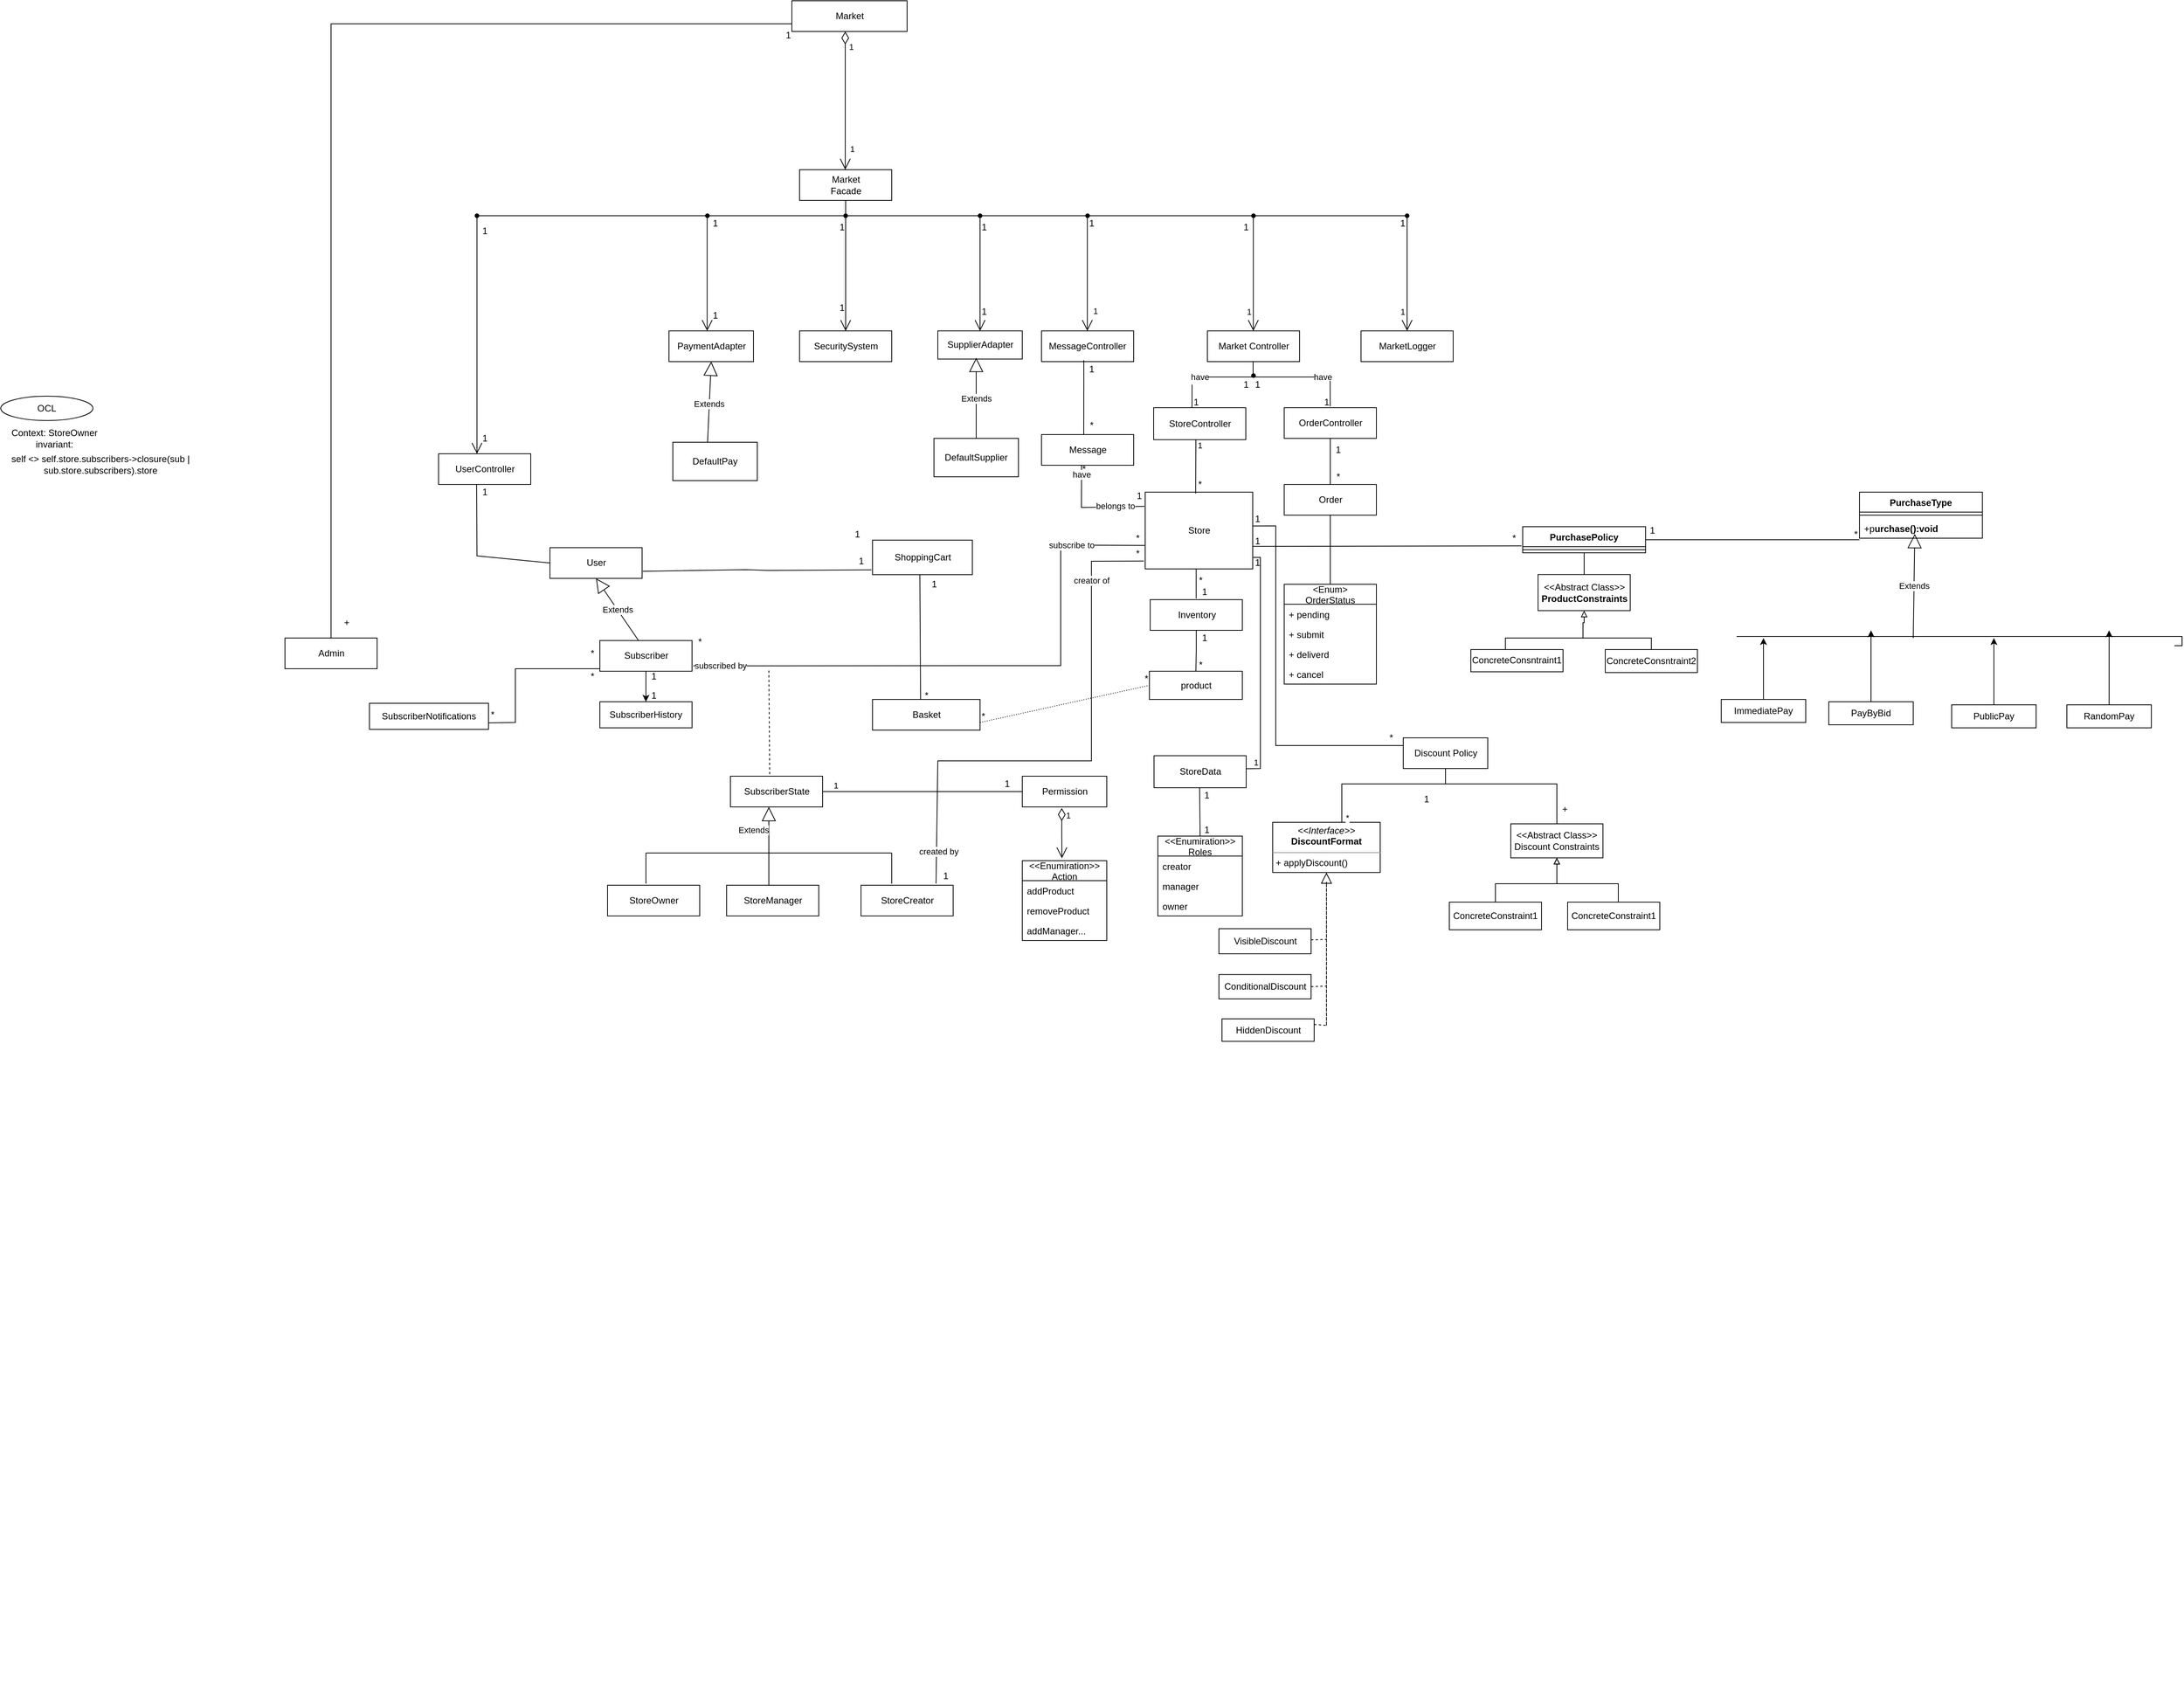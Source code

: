 <mxfile version="24.3.1" type="device" pages="2">
  <diagram name="‫עמוד-1‬" id="ktlcKRDzXrA3TcLoYLBX">
    <mxGraphModel dx="2879" dy="850" grid="1" gridSize="10" guides="1" tooltips="1" connect="1" arrows="1" fold="1" page="1" pageScale="1" pageWidth="827" pageHeight="1169" math="0" shadow="0">
      <root>
        <mxCell id="0" />
        <mxCell id="1" parent="0" />
        <mxCell id="tmRRFg4RgQcoLrq7VbQh-4" value="Market" style="html=1;" parent="1" vertex="1">
          <mxGeometry x="770" y="170" width="150" height="40" as="geometry" />
        </mxCell>
        <mxCell id="tmRRFg4RgQcoLrq7VbQh-5" value="Market&lt;br&gt;Facade" style="html=1;" parent="1" vertex="1">
          <mxGeometry x="780" y="390" width="120" height="40" as="geometry" />
        </mxCell>
        <mxCell id="tmRRFg4RgQcoLrq7VbQh-10" value="" style="endArrow=none;html=1;rounded=0;entryX=0.5;entryY=1;entryDx=0;entryDy=0;" parent="1" target="tmRRFg4RgQcoLrq7VbQh-5" edge="1">
          <mxGeometry width="50" height="50" relative="1" as="geometry">
            <mxPoint x="840" y="480" as="sourcePoint" />
            <mxPoint x="890" y="590" as="targetPoint" />
          </mxGeometry>
        </mxCell>
        <mxCell id="tmRRFg4RgQcoLrq7VbQh-11" value="" style="endArrow=none;html=1;rounded=0;entryX=0.507;entryY=0.45;entryDx=0;entryDy=0;entryPerimeter=0;" parent="1" source="tmRRFg4RgQcoLrq7VbQh-112" target="tmRRFg4RgQcoLrq7VbQh-80" edge="1">
          <mxGeometry width="50" height="50" relative="1" as="geometry">
            <mxPoint x="1260" y="450" as="sourcePoint" />
            <mxPoint x="1520" y="450" as="targetPoint" />
          </mxGeometry>
        </mxCell>
        <mxCell id="tmRRFg4RgQcoLrq7VbQh-13" value="" style="endArrow=open;html=1;endSize=12;startArrow=diamondThin;startSize=14;startFill=0;edgeStyle=orthogonalEdgeStyle;rounded=0;" parent="1" edge="1">
          <mxGeometry x="-0.125" y="-100" relative="1" as="geometry">
            <mxPoint x="839.5" y="210" as="sourcePoint" />
            <mxPoint x="839.5" y="390" as="targetPoint" />
            <Array as="points">
              <mxPoint x="839.5" y="290" />
              <mxPoint x="839.5" y="290" />
            </Array>
            <mxPoint as="offset" />
          </mxGeometry>
        </mxCell>
        <mxCell id="tmRRFg4RgQcoLrq7VbQh-15" value="1" style="edgeLabel;resizable=0;html=1;align=right;verticalAlign=top;" parent="tmRRFg4RgQcoLrq7VbQh-13" connectable="0" vertex="1">
          <mxGeometry x="1" relative="1" as="geometry">
            <mxPoint x="13" y="-40" as="offset" />
          </mxGeometry>
        </mxCell>
        <mxCell id="tmRRFg4RgQcoLrq7VbQh-16" value="1" style="edgeLabel;html=1;align=center;verticalAlign=middle;resizable=0;points=[];" parent="tmRRFg4RgQcoLrq7VbQh-13" vertex="1" connectable="0">
          <mxGeometry x="-0.624" y="7" relative="1" as="geometry">
            <mxPoint y="-14" as="offset" />
          </mxGeometry>
        </mxCell>
        <mxCell id="tmRRFg4RgQcoLrq7VbQh-17" value="SecuritySystem" style="html=1;" parent="1" vertex="1">
          <mxGeometry x="780" y="600" width="120" height="40" as="geometry" />
        </mxCell>
        <mxCell id="tmRRFg4RgQcoLrq7VbQh-18" value="" style="endArrow=open;endFill=1;endSize=12;html=1;rounded=0;entryX=0.5;entryY=0;entryDx=0;entryDy=0;" parent="1" target="tmRRFg4RgQcoLrq7VbQh-17" edge="1">
          <mxGeometry width="160" relative="1" as="geometry">
            <mxPoint x="840" y="480" as="sourcePoint" />
            <mxPoint x="1030" y="600" as="targetPoint" />
          </mxGeometry>
        </mxCell>
        <mxCell id="tmRRFg4RgQcoLrq7VbQh-22" value="SupplierAdapter" style="html=1;" parent="1" vertex="1">
          <mxGeometry x="960" y="600" width="110" height="36.7" as="geometry" />
        </mxCell>
        <mxCell id="tmRRFg4RgQcoLrq7VbQh-23" value="" style="endArrow=open;endFill=1;endSize=12;html=1;rounded=0;entryX=0.5;entryY=0;entryDx=0;entryDy=0;" parent="1" source="tmRRFg4RgQcoLrq7VbQh-26" target="tmRRFg4RgQcoLrq7VbQh-22" edge="1">
          <mxGeometry width="160" relative="1" as="geometry">
            <mxPoint x="1015" y="450" as="sourcePoint" />
            <mxPoint x="990" y="660" as="targetPoint" />
          </mxGeometry>
        </mxCell>
        <mxCell id="tmRRFg4RgQcoLrq7VbQh-25" value="" style="endArrow=none;html=1;rounded=0;" parent="1" source="tmRRFg4RgQcoLrq7VbQh-81" target="tmRRFg4RgQcoLrq7VbQh-24" edge="1">
          <mxGeometry width="50" height="50" relative="1" as="geometry">
            <mxPoint x="310" y="450" as="sourcePoint" />
            <mxPoint x="1390" y="450" as="targetPoint" />
          </mxGeometry>
        </mxCell>
        <mxCell id="tmRRFg4RgQcoLrq7VbQh-24" value="" style="shape=waypoint;sketch=0;fillStyle=solid;size=6;pointerEvents=1;points=[];fillColor=none;resizable=0;rotatable=0;perimeter=centerPerimeter;snapToPoint=1;" parent="1" vertex="1">
          <mxGeometry x="830" y="440" width="20" height="20" as="geometry" />
        </mxCell>
        <mxCell id="tmRRFg4RgQcoLrq7VbQh-27" value="" style="endArrow=open;endFill=1;endSize=12;html=1;rounded=0;entryDx=0;entryDy=0;" parent="1" target="tmRRFg4RgQcoLrq7VbQh-26" edge="1">
          <mxGeometry width="160" relative="1" as="geometry">
            <mxPoint x="1015" y="450" as="sourcePoint" />
            <mxPoint x="1015" y="600" as="targetPoint" />
          </mxGeometry>
        </mxCell>
        <mxCell id="tmRRFg4RgQcoLrq7VbQh-26" value="" style="shape=waypoint;sketch=0;fillStyle=solid;size=6;pointerEvents=1;points=[];fillColor=none;resizable=0;rotatable=0;perimeter=centerPerimeter;snapToPoint=1;" parent="1" vertex="1">
          <mxGeometry x="1005" y="440" width="20" height="20" as="geometry" />
        </mxCell>
        <mxCell id="tmRRFg4RgQcoLrq7VbQh-28" value="Market Controller" style="html=1;" parent="1" vertex="1">
          <mxGeometry x="1311" y="600" width="120" height="40" as="geometry" />
        </mxCell>
        <mxCell id="tmRRFg4RgQcoLrq7VbQh-30" value="" style="endArrow=none;html=1;rounded=0;" parent="1" edge="1">
          <mxGeometry width="50" height="50" relative="1" as="geometry">
            <mxPoint x="1170" y="450" as="sourcePoint" />
            <mxPoint x="1260" y="450" as="targetPoint" />
          </mxGeometry>
        </mxCell>
        <mxCell id="tmRRFg4RgQcoLrq7VbQh-33" value="" style="endArrow=open;endFill=1;endSize=12;html=1;rounded=0;" parent="1" edge="1">
          <mxGeometry width="160" relative="1" as="geometry">
            <mxPoint x="1260" y="450" as="sourcePoint" />
            <mxPoint x="1260" y="450" as="targetPoint" />
          </mxGeometry>
        </mxCell>
        <mxCell id="tmRRFg4RgQcoLrq7VbQh-34" value="1" style="text;html=1;align=center;verticalAlign=middle;resizable=0;points=[];autosize=1;strokeColor=none;fillColor=none;" parent="1" vertex="1">
          <mxGeometry x="820" y="555" width="30" height="30" as="geometry" />
        </mxCell>
        <mxCell id="tmRRFg4RgQcoLrq7VbQh-35" value="1" style="text;html=1;align=center;verticalAlign=middle;resizable=0;points=[];autosize=1;strokeColor=none;fillColor=none;" parent="1" vertex="1">
          <mxGeometry x="820" y="450" width="30" height="30" as="geometry" />
        </mxCell>
        <mxCell id="tmRRFg4RgQcoLrq7VbQh-36" value="1" style="text;html=1;align=center;verticalAlign=middle;resizable=0;points=[];autosize=1;strokeColor=none;fillColor=none;" parent="1" vertex="1">
          <mxGeometry x="1005" y="560" width="30" height="30" as="geometry" />
        </mxCell>
        <mxCell id="tmRRFg4RgQcoLrq7VbQh-37" value="1" style="text;html=1;align=center;verticalAlign=middle;resizable=0;points=[];autosize=1;strokeColor=none;fillColor=none;" parent="1" vertex="1">
          <mxGeometry x="1005" y="450" width="30" height="30" as="geometry" />
        </mxCell>
        <mxCell id="tmRRFg4RgQcoLrq7VbQh-39" value="1" style="text;html=1;align=center;verticalAlign=middle;resizable=0;points=[];autosize=1;strokeColor=none;fillColor=none;" parent="1" vertex="1">
          <mxGeometry x="1346" y="450" width="30" height="30" as="geometry" />
        </mxCell>
        <mxCell id="tmRRFg4RgQcoLrq7VbQh-41" value="StoreController" style="html=1;" parent="1" vertex="1">
          <mxGeometry x="1241" y="700" width="120" height="41.7" as="geometry" />
        </mxCell>
        <mxCell id="tmRRFg4RgQcoLrq7VbQh-42" value="Store" style="html=1;" parent="1" vertex="1">
          <mxGeometry x="1230" y="810" width="140" height="100" as="geometry" />
        </mxCell>
        <mxCell id="tmRRFg4RgQcoLrq7VbQh-43" value="" style="endArrow=none;html=1;rounded=0;entryX=0.322;entryY=0.894;entryDx=0;entryDy=0;entryPerimeter=0;" parent="1" target="tmRRFg4RgQcoLrq7VbQh-44" edge="1">
          <mxGeometry relative="1" as="geometry">
            <mxPoint x="1296" y="741.7" as="sourcePoint" />
            <mxPoint x="1296" y="810" as="targetPoint" />
            <Array as="points" />
          </mxGeometry>
        </mxCell>
        <mxCell id="tmRRFg4RgQcoLrq7VbQh-45" value="1" style="edgeLabel;html=1;align=center;verticalAlign=middle;resizable=0;points=[];" parent="tmRRFg4RgQcoLrq7VbQh-43" vertex="1" connectable="0">
          <mxGeometry x="-0.79" y="5" relative="1" as="geometry">
            <mxPoint as="offset" />
          </mxGeometry>
        </mxCell>
        <mxCell id="tmRRFg4RgQcoLrq7VbQh-44" value="*" style="text;html=1;align=center;verticalAlign=middle;resizable=0;points=[];autosize=1;strokeColor=none;fillColor=none;" parent="1" vertex="1">
          <mxGeometry x="1286" y="785" width="30" height="30" as="geometry" />
        </mxCell>
        <mxCell id="tmRRFg4RgQcoLrq7VbQh-47" value="" style="endArrow=none;html=1;rounded=0;" parent="1" edge="1">
          <mxGeometry relative="1" as="geometry">
            <mxPoint x="1291" y="660" as="sourcePoint" />
            <mxPoint x="1471" y="660" as="targetPoint" />
          </mxGeometry>
        </mxCell>
        <mxCell id="tmRRFg4RgQcoLrq7VbQh-53" value="have" style="edgeLabel;html=1;align=center;verticalAlign=middle;resizable=0;points=[];" parent="tmRRFg4RgQcoLrq7VbQh-47" vertex="1" connectable="0">
          <mxGeometry x="-0.909" relative="1" as="geometry">
            <mxPoint x="2" as="offset" />
          </mxGeometry>
        </mxCell>
        <mxCell id="tmRRFg4RgQcoLrq7VbQh-68" value="have" style="edgeLabel;html=1;align=center;verticalAlign=middle;resizable=0;points=[];" parent="tmRRFg4RgQcoLrq7VbQh-47" vertex="1" connectable="0">
          <mxGeometry x="0.882" relative="1" as="geometry">
            <mxPoint as="offset" />
          </mxGeometry>
        </mxCell>
        <mxCell id="tmRRFg4RgQcoLrq7VbQh-48" value="" style="endArrow=none;html=1;rounded=0;" parent="1" edge="1">
          <mxGeometry relative="1" as="geometry">
            <mxPoint x="1370.5" y="640" as="sourcePoint" />
            <mxPoint x="1370.5" y="660" as="targetPoint" />
            <Array as="points">
              <mxPoint x="1370.5" y="640" />
            </Array>
          </mxGeometry>
        </mxCell>
        <mxCell id="tmRRFg4RgQcoLrq7VbQh-50" value="" style="endArrow=none;html=1;rounded=0;entryX=0.411;entryY=-0.005;entryDx=0;entryDy=0;entryPerimeter=0;" parent="1" target="tmRRFg4RgQcoLrq7VbQh-41" edge="1">
          <mxGeometry relative="1" as="geometry">
            <mxPoint x="1291" y="670" as="sourcePoint" />
            <mxPoint x="1291" y="718.3" as="targetPoint" />
            <Array as="points">
              <mxPoint x="1291" y="698.3" />
            </Array>
          </mxGeometry>
        </mxCell>
        <mxCell id="tmRRFg4RgQcoLrq7VbQh-51" value="1" style="text;html=1;align=center;verticalAlign=middle;resizable=0;points=[];autosize=1;strokeColor=none;fillColor=none;" parent="1" vertex="1">
          <mxGeometry x="1281" y="678.3" width="30" height="30" as="geometry" />
        </mxCell>
        <mxCell id="tmRRFg4RgQcoLrq7VbQh-52" value="1" style="text;html=1;align=center;verticalAlign=middle;resizable=0;points=[];autosize=1;strokeColor=none;fillColor=none;" parent="1" vertex="1">
          <mxGeometry x="1346" y="655" width="30" height="30" as="geometry" />
        </mxCell>
        <mxCell id="tmRRFg4RgQcoLrq7VbQh-55" value="" style="shape=waypoint;sketch=0;fillStyle=solid;size=6;pointerEvents=1;points=[];fillColor=none;resizable=0;rotatable=0;perimeter=centerPerimeter;snapToPoint=1;" parent="1" vertex="1">
          <mxGeometry x="1361" y="648.3" width="20" height="20" as="geometry" />
        </mxCell>
        <mxCell id="tmRRFg4RgQcoLrq7VbQh-56" value="OrderController" style="html=1;" parent="1" vertex="1">
          <mxGeometry x="1411" y="700" width="120" height="40" as="geometry" />
        </mxCell>
        <mxCell id="tmRRFg4RgQcoLrq7VbQh-57" value="Order" style="html=1;" parent="1" vertex="1">
          <mxGeometry x="1411" y="800" width="120" height="40" as="geometry" />
        </mxCell>
        <mxCell id="tmRRFg4RgQcoLrq7VbQh-58" value="" style="endArrow=none;endFill=0;endSize=24;html=1;rounded=0;exitX=0.5;exitY=0;exitDx=0;exitDy=0;entryX=0.5;entryY=1;entryDx=0;entryDy=0;startArrow=none;startFill=0;" parent="1" source="tmRRFg4RgQcoLrq7VbQh-57" target="tmRRFg4RgQcoLrq7VbQh-56" edge="1">
          <mxGeometry width="160" relative="1" as="geometry">
            <mxPoint x="1474" y="730" as="sourcePoint" />
            <mxPoint x="1407" y="770" as="targetPoint" />
          </mxGeometry>
        </mxCell>
        <mxCell id="tmRRFg4RgQcoLrq7VbQh-59" value="&lt;Enum&gt;&#xa;OrderStatus" style="swimlane;fontStyle=0;childLayout=stackLayout;horizontal=1;startSize=26;fillColor=none;horizontalStack=0;resizeParent=1;resizeParentMax=0;resizeLast=0;collapsible=1;marginBottom=0;" parent="1" vertex="1">
          <mxGeometry x="1411" y="930" width="120" height="130" as="geometry">
            <mxRectangle x="1300" y="930" width="90" height="40" as="alternateBounds" />
          </mxGeometry>
        </mxCell>
        <mxCell id="tmRRFg4RgQcoLrq7VbQh-60" value="+ pending" style="text;strokeColor=none;fillColor=none;align=left;verticalAlign=top;spacingLeft=4;spacingRight=4;overflow=hidden;rotatable=0;points=[[0,0.5],[1,0.5]];portConstraint=eastwest;" parent="tmRRFg4RgQcoLrq7VbQh-59" vertex="1">
          <mxGeometry y="26" width="120" height="26" as="geometry" />
        </mxCell>
        <mxCell id="tmRRFg4RgQcoLrq7VbQh-61" value="+ submit" style="text;strokeColor=none;fillColor=none;align=left;verticalAlign=top;spacingLeft=4;spacingRight=4;overflow=hidden;rotatable=0;points=[[0,0.5],[1,0.5]];portConstraint=eastwest;" parent="tmRRFg4RgQcoLrq7VbQh-59" vertex="1">
          <mxGeometry y="52" width="120" height="26" as="geometry" />
        </mxCell>
        <mxCell id="tmRRFg4RgQcoLrq7VbQh-62" value="+ deliverd" style="text;strokeColor=none;fillColor=none;align=left;verticalAlign=top;spacingLeft=4;spacingRight=4;overflow=hidden;rotatable=0;points=[[0,0.5],[1,0.5]];portConstraint=eastwest;" parent="tmRRFg4RgQcoLrq7VbQh-59" vertex="1">
          <mxGeometry y="78" width="120" height="26" as="geometry" />
        </mxCell>
        <mxCell id="tmRRFg4RgQcoLrq7VbQh-63" value="+ cancel" style="text;strokeColor=none;fillColor=none;align=left;verticalAlign=top;spacingLeft=4;spacingRight=4;overflow=hidden;rotatable=0;points=[[0,0.5],[1,0.5]];portConstraint=eastwest;" parent="tmRRFg4RgQcoLrq7VbQh-59" vertex="1">
          <mxGeometry y="104" width="120" height="26" as="geometry" />
        </mxCell>
        <mxCell id="tmRRFg4RgQcoLrq7VbQh-64" value="" style="endArrow=none;endFill=0;endSize=12;html=1;rounded=0;exitX=0.5;exitY=1;exitDx=0;exitDy=0;entryX=0.5;entryY=0;entryDx=0;entryDy=0;startArrow=none;startFill=0;" parent="1" source="tmRRFg4RgQcoLrq7VbQh-57" target="tmRRFg4RgQcoLrq7VbQh-59" edge="1">
          <mxGeometry width="160" relative="1" as="geometry">
            <mxPoint x="1458" y="890" as="sourcePoint" />
            <mxPoint x="1618" y="890" as="targetPoint" />
          </mxGeometry>
        </mxCell>
        <mxCell id="tmRRFg4RgQcoLrq7VbQh-67" value="" style="endArrow=none;html=1;rounded=0;entryX=0.499;entryY=-0.043;entryDx=0;entryDy=0;entryPerimeter=0;" parent="1" target="tmRRFg4RgQcoLrq7VbQh-56" edge="1">
          <mxGeometry relative="1" as="geometry">
            <mxPoint x="1470.76" y="665" as="sourcePoint" />
            <mxPoint x="1471" y="685" as="targetPoint" />
            <Array as="points" />
          </mxGeometry>
        </mxCell>
        <mxCell id="tmRRFg4RgQcoLrq7VbQh-69" value="1" style="text;html=1;align=center;verticalAlign=middle;resizable=0;points=[];autosize=1;strokeColor=none;fillColor=none;" parent="1" vertex="1">
          <mxGeometry x="1451" y="678.3" width="30" height="30" as="geometry" />
        </mxCell>
        <mxCell id="tmRRFg4RgQcoLrq7VbQh-70" value="1" style="text;html=1;align=center;verticalAlign=middle;resizable=0;points=[];autosize=1;strokeColor=none;fillColor=none;" parent="1" vertex="1">
          <mxGeometry x="1361" y="655" width="30" height="30" as="geometry" />
        </mxCell>
        <mxCell id="tmRRFg4RgQcoLrq7VbQh-73" value="MarketLogger" style="html=1;" parent="1" vertex="1">
          <mxGeometry x="1511" y="600" width="120" height="40" as="geometry" />
        </mxCell>
        <mxCell id="tmRRFg4RgQcoLrq7VbQh-74" value="" style="endArrow=open;endFill=1;endSize=12;html=1;rounded=0;entryX=0.5;entryY=0;entryDx=0;entryDy=0;exitX=0.355;exitY=0.774;exitDx=0;exitDy=0;exitPerimeter=0;" parent="1" source="tmRRFg4RgQcoLrq7VbQh-80" target="tmRRFg4RgQcoLrq7VbQh-73" edge="1">
          <mxGeometry width="160" relative="1" as="geometry">
            <mxPoint x="1460" y="450" as="sourcePoint" />
            <mxPoint x="1460" y="600" as="targetPoint" />
          </mxGeometry>
        </mxCell>
        <mxCell id="tmRRFg4RgQcoLrq7VbQh-78" value="1" style="edgeLabel;html=1;align=center;verticalAlign=middle;resizable=0;points=[];" parent="tmRRFg4RgQcoLrq7VbQh-74" vertex="1" connectable="0">
          <mxGeometry x="0.654" y="5" relative="1" as="geometry">
            <mxPoint x="-11" y="1" as="offset" />
          </mxGeometry>
        </mxCell>
        <mxCell id="tmRRFg4RgQcoLrq7VbQh-77" value="PaymentAdapter" style="html=1;" parent="1" vertex="1">
          <mxGeometry x="610" y="600" width="110" height="40" as="geometry" />
        </mxCell>
        <mxCell id="tmRRFg4RgQcoLrq7VbQh-79" value="1" style="text;html=1;align=center;verticalAlign=middle;resizable=0;points=[];autosize=1;strokeColor=none;fillColor=none;" parent="1" vertex="1">
          <mxGeometry x="1550" y="445" width="30" height="30" as="geometry" />
        </mxCell>
        <mxCell id="tmRRFg4RgQcoLrq7VbQh-80" value="" style="shape=waypoint;sketch=0;fillStyle=solid;size=6;pointerEvents=1;points=[];fillColor=none;resizable=0;rotatable=0;perimeter=centerPerimeter;snapToPoint=1;" parent="1" vertex="1">
          <mxGeometry x="1561" y="440" width="20" height="20" as="geometry" />
        </mxCell>
        <mxCell id="tmRRFg4RgQcoLrq7VbQh-82" value="" style="endArrow=none;html=1;rounded=0;" parent="1" source="tmRRFg4RgQcoLrq7VbQh-140" target="tmRRFg4RgQcoLrq7VbQh-81" edge="1">
          <mxGeometry width="50" height="50" relative="1" as="geometry">
            <mxPoint x="310" y="450" as="sourcePoint" />
            <mxPoint x="840" y="450" as="targetPoint" />
          </mxGeometry>
        </mxCell>
        <mxCell id="tmRRFg4RgQcoLrq7VbQh-81" value="" style="shape=waypoint;sketch=0;fillStyle=solid;size=6;pointerEvents=1;points=[];fillColor=none;resizable=0;rotatable=0;perimeter=centerPerimeter;snapToPoint=1;" parent="1" vertex="1">
          <mxGeometry x="650" y="440" width="20" height="20" as="geometry" />
        </mxCell>
        <mxCell id="tmRRFg4RgQcoLrq7VbQh-83" value="" style="endArrow=open;endFill=1;endSize=12;html=1;rounded=0;entryX=0.5;entryY=0;entryDx=0;entryDy=0;" parent="1" edge="1">
          <mxGeometry width="160" relative="1" as="geometry">
            <mxPoint x="659.71" y="450" as="sourcePoint" />
            <mxPoint x="659.71" y="600" as="targetPoint" />
          </mxGeometry>
        </mxCell>
        <mxCell id="tmRRFg4RgQcoLrq7VbQh-84" value="1" style="text;html=1;align=center;verticalAlign=middle;resizable=0;points=[];autosize=1;strokeColor=none;fillColor=none;" parent="1" vertex="1">
          <mxGeometry x="655" y="445" width="30" height="30" as="geometry" />
        </mxCell>
        <mxCell id="tmRRFg4RgQcoLrq7VbQh-85" value="1" style="text;html=1;align=center;verticalAlign=middle;resizable=0;points=[];autosize=1;strokeColor=none;fillColor=none;" parent="1" vertex="1">
          <mxGeometry x="655" y="565" width="30" height="30" as="geometry" />
        </mxCell>
        <mxCell id="tmRRFg4RgQcoLrq7VbQh-89" value="*" style="text;html=1;align=center;verticalAlign=middle;resizable=0;points=[];autosize=1;strokeColor=none;fillColor=none;" parent="1" vertex="1">
          <mxGeometry x="1466" y="775" width="30" height="30" as="geometry" />
        </mxCell>
        <mxCell id="tmRRFg4RgQcoLrq7VbQh-90" value="1" style="text;html=1;align=center;verticalAlign=middle;resizable=0;points=[];autosize=1;strokeColor=none;fillColor=none;" parent="1" vertex="1">
          <mxGeometry x="1466" y="740" width="30" height="30" as="geometry" />
        </mxCell>
        <mxCell id="tmRRFg4RgQcoLrq7VbQh-91" style="edgeStyle=orthogonalEdgeStyle;rounded=0;orthogonalLoop=1;jettySize=auto;html=1;entryX=0.5;entryY=0;entryDx=0;entryDy=0;endArrow=none;endFill=0;" parent="1" source="tmRRFg4RgQcoLrq7VbQh-92" target="tmRRFg4RgQcoLrq7VbQh-93" edge="1">
          <mxGeometry relative="1" as="geometry" />
        </mxCell>
        <mxCell id="tmRRFg4RgQcoLrq7VbQh-92" value="Inventory" style="html=1;" parent="1" vertex="1">
          <mxGeometry x="1236.5" y="950" width="120" height="40" as="geometry" />
        </mxCell>
        <mxCell id="tmRRFg4RgQcoLrq7VbQh-93" value="product" style="rounded=0;whiteSpace=wrap;html=1;" parent="1" vertex="1">
          <mxGeometry x="1235.5" y="1043.3" width="121" height="36.7" as="geometry" />
        </mxCell>
        <mxCell id="tmRRFg4RgQcoLrq7VbQh-94" value="*" style="text;html=1;align=center;verticalAlign=middle;resizable=0;points=[];autosize=1;strokeColor=none;fillColor=none;" parent="1" vertex="1">
          <mxGeometry x="1286.5" y="1020" width="30" height="30" as="geometry" />
        </mxCell>
        <mxCell id="tmRRFg4RgQcoLrq7VbQh-95" value="1" style="text;html=1;align=center;verticalAlign=middle;resizable=0;points=[];autosize=1;strokeColor=none;fillColor=none;" parent="1" vertex="1">
          <mxGeometry x="1291.5" y="985" width="30" height="30" as="geometry" />
        </mxCell>
        <mxCell id="tmRRFg4RgQcoLrq7VbQh-96" style="edgeStyle=orthogonalEdgeStyle;rounded=0;orthogonalLoop=1;jettySize=auto;html=1;entryX=0.499;entryY=-0.039;entryDx=0;entryDy=0;endArrow=none;endFill=0;entryPerimeter=0;" parent="1" target="tmRRFg4RgQcoLrq7VbQh-92" edge="1">
          <mxGeometry relative="1" as="geometry">
            <mxPoint x="1296.39" y="910" as="sourcePoint" />
            <mxPoint x="1296.39" y="943" as="targetPoint" />
          </mxGeometry>
        </mxCell>
        <mxCell id="tmRRFg4RgQcoLrq7VbQh-97" value="*" style="text;html=1;align=center;verticalAlign=middle;resizable=0;points=[];autosize=1;strokeColor=none;fillColor=none;" parent="1" vertex="1">
          <mxGeometry x="1286.5" y="910" width="30" height="30" as="geometry" />
        </mxCell>
        <mxCell id="tmRRFg4RgQcoLrq7VbQh-98" value="1" style="text;html=1;align=center;verticalAlign=middle;resizable=0;points=[];autosize=1;strokeColor=none;fillColor=none;" parent="1" vertex="1">
          <mxGeometry x="1291.5" y="925" width="30" height="30" as="geometry" />
        </mxCell>
        <mxCell id="tmRRFg4RgQcoLrq7VbQh-99" value="MessageController" style="rounded=0;whiteSpace=wrap;html=1;" parent="1" vertex="1">
          <mxGeometry x="1095" y="600.0" width="120" height="40" as="geometry" />
        </mxCell>
        <mxCell id="tmRRFg4RgQcoLrq7VbQh-101" value="" style="endArrow=open;endFill=1;endSize=12;html=1;rounded=0;entryX=0.5;entryY=0;entryDx=0;entryDy=0;exitX=0.355;exitY=0.774;exitDx=0;exitDy=0;exitPerimeter=0;" parent="1" edge="1">
          <mxGeometry width="160" relative="1" as="geometry">
            <mxPoint x="1370.76" y="450" as="sourcePoint" />
            <mxPoint x="1370.76" y="600" as="targetPoint" />
          </mxGeometry>
        </mxCell>
        <mxCell id="tmRRFg4RgQcoLrq7VbQh-102" value="1" style="edgeLabel;html=1;align=center;verticalAlign=middle;resizable=0;points=[];" parent="tmRRFg4RgQcoLrq7VbQh-101" vertex="1" connectable="0">
          <mxGeometry x="0.654" y="5" relative="1" as="geometry">
            <mxPoint x="-11" y="1" as="offset" />
          </mxGeometry>
        </mxCell>
        <mxCell id="tmRRFg4RgQcoLrq7VbQh-108" value="" style="endArrow=none;html=1;rounded=0;" parent="1" source="tmRRFg4RgQcoLrq7VbQh-114" edge="1">
          <mxGeometry width="50" height="50" relative="1" as="geometry">
            <mxPoint x="840" y="450" as="sourcePoint" />
            <mxPoint x="1170" y="450" as="targetPoint" />
          </mxGeometry>
        </mxCell>
        <mxCell id="tmRRFg4RgQcoLrq7VbQh-109" value="" style="endArrow=open;endFill=1;endSize=12;html=1;rounded=0;entryX=0.5;entryY=0;entryDx=0;entryDy=0;" parent="1" edge="1">
          <mxGeometry width="160" relative="1" as="geometry">
            <mxPoint x="1154.66" y="450" as="sourcePoint" />
            <mxPoint x="1154.66" y="600" as="targetPoint" />
          </mxGeometry>
        </mxCell>
        <mxCell id="tmRRFg4RgQcoLrq7VbQh-111" value="1" style="edgeLabel;html=1;align=center;verticalAlign=middle;resizable=0;points=[];" parent="tmRRFg4RgQcoLrq7VbQh-109" vertex="1" connectable="0">
          <mxGeometry x="0.648" y="10" relative="1" as="geometry">
            <mxPoint as="offset" />
          </mxGeometry>
        </mxCell>
        <mxCell id="tmRRFg4RgQcoLrq7VbQh-110" value="1" style="text;html=1;align=center;verticalAlign=middle;resizable=0;points=[];autosize=1;strokeColor=none;fillColor=none;" parent="1" vertex="1">
          <mxGeometry x="1145" y="445" width="30" height="30" as="geometry" />
        </mxCell>
        <mxCell id="tmRRFg4RgQcoLrq7VbQh-113" value="" style="endArrow=none;html=1;rounded=0;entryDx=0;entryDy=0;entryPerimeter=0;" parent="1" target="tmRRFg4RgQcoLrq7VbQh-112" edge="1">
          <mxGeometry width="50" height="50" relative="1" as="geometry">
            <mxPoint x="1260" y="450" as="sourcePoint" />
            <mxPoint x="1571" y="450" as="targetPoint" />
          </mxGeometry>
        </mxCell>
        <mxCell id="tmRRFg4RgQcoLrq7VbQh-112" value="" style="shape=waypoint;sketch=0;fillStyle=solid;size=6;pointerEvents=1;points=[];fillColor=none;resizable=0;rotatable=0;perimeter=centerPerimeter;snapToPoint=1;" parent="1" vertex="1">
          <mxGeometry x="1361" y="440" width="20" height="20" as="geometry" />
        </mxCell>
        <mxCell id="tmRRFg4RgQcoLrq7VbQh-127" value="" style="endArrow=none;endFill=0;endSize=12;html=1;rounded=0;exitX=0.459;exitY=0.953;exitDx=0;exitDy=0;entryX=0.5;entryY=0;entryDx=0;entryDy=0;startArrow=none;startFill=0;exitPerimeter=0;" parent="1" source="tmRRFg4RgQcoLrq7VbQh-99" edge="1">
          <mxGeometry width="160" relative="1" as="geometry">
            <mxPoint x="1150" y="645" as="sourcePoint" />
            <mxPoint x="1150" y="735" as="targetPoint" />
          </mxGeometry>
        </mxCell>
        <mxCell id="tmRRFg4RgQcoLrq7VbQh-128" value="Message" style="html=1;" parent="1" vertex="1">
          <mxGeometry x="1095" y="735" width="120" height="40" as="geometry" />
        </mxCell>
        <mxCell id="tmRRFg4RgQcoLrq7VbQh-129" value="" style="endArrow=none;html=1;rounded=0;" parent="1" source="tmRRFg4RgQcoLrq7VbQh-24" target="tmRRFg4RgQcoLrq7VbQh-114" edge="1">
          <mxGeometry width="50" height="50" relative="1" as="geometry">
            <mxPoint x="840" y="450" as="sourcePoint" />
            <mxPoint x="1170" y="450" as="targetPoint" />
          </mxGeometry>
        </mxCell>
        <mxCell id="tmRRFg4RgQcoLrq7VbQh-114" value="" style="shape=waypoint;sketch=0;fillStyle=solid;size=6;pointerEvents=1;points=[];fillColor=none;resizable=0;rotatable=0;perimeter=centerPerimeter;snapToPoint=1;" parent="1" vertex="1">
          <mxGeometry x="1145" y="440" width="20" height="20" as="geometry" />
        </mxCell>
        <mxCell id="tmRRFg4RgQcoLrq7VbQh-130" value="1" style="text;html=1;align=center;verticalAlign=middle;resizable=0;points=[];autosize=1;strokeColor=none;fillColor=none;" parent="1" vertex="1">
          <mxGeometry x="1145" y="635" width="30" height="30" as="geometry" />
        </mxCell>
        <mxCell id="tmRRFg4RgQcoLrq7VbQh-131" value="*" style="text;html=1;align=center;verticalAlign=middle;resizable=0;points=[];autosize=1;strokeColor=none;fillColor=none;" parent="1" vertex="1">
          <mxGeometry x="1145" y="708.3" width="30" height="30" as="geometry" />
        </mxCell>
        <mxCell id="tmRRFg4RgQcoLrq7VbQh-133" value="" style="endArrow=none;endFill=0;endSize=12;html=1;rounded=0;exitX=0.435;exitY=0.993;exitDx=0;exitDy=0;startArrow=none;startFill=0;exitPerimeter=0;entryX=0.75;entryY=0.949;entryDx=0;entryDy=0;entryPerimeter=0;" parent="1" source="tmRRFg4RgQcoLrq7VbQh-128" target="tmRRFg4RgQcoLrq7VbQh-134" edge="1">
          <mxGeometry width="160" relative="1" as="geometry">
            <mxPoint x="1020" y="830" as="sourcePoint" />
            <mxPoint x="1240" y="830" as="targetPoint" />
            <Array as="points">
              <mxPoint x="1147" y="830" />
            </Array>
          </mxGeometry>
        </mxCell>
        <mxCell id="tmRRFg4RgQcoLrq7VbQh-136" value="belongs to" style="edgeLabel;html=1;align=center;verticalAlign=middle;resizable=0;points=[];" parent="tmRRFg4RgQcoLrq7VbQh-133" vertex="1" connectable="0">
          <mxGeometry x="0.539" y="1" relative="1" as="geometry">
            <mxPoint x="-6" as="offset" />
          </mxGeometry>
        </mxCell>
        <mxCell id="tmRRFg4RgQcoLrq7VbQh-137" value="have" style="edgeLabel;html=1;align=center;verticalAlign=middle;resizable=0;points=[];" parent="tmRRFg4RgQcoLrq7VbQh-133" vertex="1" connectable="0">
          <mxGeometry x="-0.399" relative="1" as="geometry">
            <mxPoint y="-29" as="offset" />
          </mxGeometry>
        </mxCell>
        <mxCell id="tmRRFg4RgQcoLrq7VbQh-134" value="1" style="text;html=1;align=center;verticalAlign=middle;resizable=0;points=[];autosize=1;strokeColor=none;fillColor=none;" parent="1" vertex="1">
          <mxGeometry x="1206.5" y="800" width="30" height="30" as="geometry" />
        </mxCell>
        <mxCell id="tmRRFg4RgQcoLrq7VbQh-135" value="*" style="text;html=1;align=center;verticalAlign=middle;resizable=0;points=[];autosize=1;strokeColor=none;fillColor=none;" parent="1" vertex="1">
          <mxGeometry x="1135" y="765" width="30" height="30" as="geometry" />
        </mxCell>
        <mxCell id="tmRRFg4RgQcoLrq7VbQh-138" value="UserController" style="html=1;" parent="1" vertex="1">
          <mxGeometry x="310" y="760" width="120" height="40" as="geometry" />
        </mxCell>
        <mxCell id="tmRRFg4RgQcoLrq7VbQh-139" value="" style="endArrow=open;endFill=1;endSize=12;html=1;rounded=0;" parent="1" source="tmRRFg4RgQcoLrq7VbQh-140" edge="1">
          <mxGeometry width="160" relative="1" as="geometry">
            <mxPoint x="360" y="450" as="sourcePoint" />
            <mxPoint x="360" y="760" as="targetPoint" />
          </mxGeometry>
        </mxCell>
        <mxCell id="tmRRFg4RgQcoLrq7VbQh-141" value="" style="endArrow=open;endFill=1;endSize=12;html=1;rounded=0;" parent="1" target="tmRRFg4RgQcoLrq7VbQh-140" edge="1">
          <mxGeometry width="160" relative="1" as="geometry">
            <mxPoint x="360" y="450" as="sourcePoint" />
            <mxPoint x="360" y="760" as="targetPoint" />
          </mxGeometry>
        </mxCell>
        <mxCell id="tmRRFg4RgQcoLrq7VbQh-140" value="" style="shape=waypoint;sketch=0;fillStyle=solid;size=6;pointerEvents=1;points=[];fillColor=none;resizable=0;rotatable=0;perimeter=centerPerimeter;snapToPoint=1;" parent="1" vertex="1">
          <mxGeometry x="350" y="440" width="20" height="20" as="geometry" />
        </mxCell>
        <mxCell id="tmRRFg4RgQcoLrq7VbQh-142" value="1" style="text;html=1;align=center;verticalAlign=middle;resizable=0;points=[];autosize=1;strokeColor=none;fillColor=none;" parent="1" vertex="1">
          <mxGeometry x="355" y="725" width="30" height="30" as="geometry" />
        </mxCell>
        <mxCell id="tmRRFg4RgQcoLrq7VbQh-143" value="1" style="text;html=1;align=center;verticalAlign=middle;resizable=0;points=[];autosize=1;strokeColor=none;fillColor=none;" parent="1" vertex="1">
          <mxGeometry x="355" y="455" width="30" height="30" as="geometry" />
        </mxCell>
        <mxCell id="tmRRFg4RgQcoLrq7VbQh-144" value="self &amp;lt;&amp;gt; self.store.subscribers-&amp;gt;closure(sub | sub.store.subscribers).store" style="text;html=1;strokeColor=none;fillColor=none;align=center;verticalAlign=middle;whiteSpace=wrap;rounded=0;" parent="1" vertex="1">
          <mxGeometry x="-250" y="760" width="240" height="28.35" as="geometry" />
        </mxCell>
        <mxCell id="tmRRFg4RgQcoLrq7VbQh-146" value="Context: StoreOwner&lt;br&gt;invariant:" style="text;html=1;strokeColor=none;fillColor=none;align=center;verticalAlign=middle;whiteSpace=wrap;rounded=0;" parent="1" vertex="1">
          <mxGeometry x="-250" y="725" width="120" height="30" as="geometry" />
        </mxCell>
        <mxCell id="tmRRFg4RgQcoLrq7VbQh-147" value="OCL" style="ellipse;whiteSpace=wrap;html=1;" parent="1" vertex="1">
          <mxGeometry x="-260" y="685" width="120" height="31.7" as="geometry" />
        </mxCell>
        <mxCell id="tmRRFg4RgQcoLrq7VbQh-149" value="ShoppingCart" style="html=1;" parent="1" vertex="1">
          <mxGeometry x="875" y="872.5" width="130" height="45" as="geometry" />
        </mxCell>
        <mxCell id="tmRRFg4RgQcoLrq7VbQh-150" value="Basket" style="html=1;" parent="1" vertex="1">
          <mxGeometry x="875" y="1080" width="140" height="40" as="geometry" />
        </mxCell>
        <mxCell id="tmRRFg4RgQcoLrq7VbQh-152" value="" style="endArrow=none;html=1;rounded=0;exitX=0.474;exitY=0.999;exitDx=0;exitDy=0;entryX=0.447;entryY=0.008;entryDx=0;entryDy=0;exitPerimeter=0;entryPerimeter=0;" parent="1" source="tmRRFg4RgQcoLrq7VbQh-149" target="tmRRFg4RgQcoLrq7VbQh-150" edge="1">
          <mxGeometry width="50" height="50" relative="1" as="geometry">
            <mxPoint x="800" y="1020" as="sourcePoint" />
            <mxPoint x="1035" y="1020" as="targetPoint" />
          </mxGeometry>
        </mxCell>
        <mxCell id="tmRRFg4RgQcoLrq7VbQh-153" value="1" style="text;html=1;align=center;verticalAlign=middle;resizable=0;points=[];autosize=1;strokeColor=none;fillColor=none;" parent="1" vertex="1">
          <mxGeometry x="940" y="915" width="30" height="30" as="geometry" />
        </mxCell>
        <mxCell id="tmRRFg4RgQcoLrq7VbQh-154" value="*" style="text;html=1;align=center;verticalAlign=middle;resizable=0;points=[];autosize=1;strokeColor=none;fillColor=none;" parent="1" vertex="1">
          <mxGeometry x="930" y="1060" width="30" height="30" as="geometry" />
        </mxCell>
        <mxCell id="tmRRFg4RgQcoLrq7VbQh-156" value="1" style="text;html=1;align=center;verticalAlign=middle;resizable=0;points=[];autosize=1;strokeColor=none;fillColor=none;" parent="1" vertex="1">
          <mxGeometry x="840" y="850" width="30" height="30" as="geometry" />
        </mxCell>
        <mxCell id="tmRRFg4RgQcoLrq7VbQh-157" value="Subscriber" style="html=1;" parent="1" vertex="1">
          <mxGeometry x="520" y="1003.3" width="120" height="40" as="geometry" />
        </mxCell>
        <mxCell id="tmRRFg4RgQcoLrq7VbQh-158" value="" style="endArrow=none;html=1;rounded=0;entryX=0.959;entryY=0.873;entryDx=0;entryDy=0;entryPerimeter=0;exitX=0.029;exitY=1.436;exitDx=0;exitDy=0;exitPerimeter=0;" parent="1" target="tmRRFg4RgQcoLrq7VbQh-160" edge="1">
          <mxGeometry width="50" height="50" relative="1" as="geometry">
            <mxPoint x="575.87" y="913.08" as="sourcePoint" />
            <mxPoint x="880" y="912" as="targetPoint" />
            <Array as="points">
              <mxPoint x="710" y="911" />
              <mxPoint x="740" y="912" />
            </Array>
          </mxGeometry>
        </mxCell>
        <mxCell id="tmRRFg4RgQcoLrq7VbQh-159" value="*" style="text;html=1;align=center;verticalAlign=middle;resizable=0;points=[];autosize=1;strokeColor=none;fillColor=none;" parent="1" vertex="1">
          <mxGeometry x="635" y="990" width="30" height="30" as="geometry" />
        </mxCell>
        <mxCell id="tmRRFg4RgQcoLrq7VbQh-160" value="1" style="text;html=1;align=center;verticalAlign=middle;resizable=0;points=[];autosize=1;strokeColor=none;fillColor=none;" parent="1" vertex="1">
          <mxGeometry x="845" y="885" width="30" height="30" as="geometry" />
        </mxCell>
        <mxCell id="tmRRFg4RgQcoLrq7VbQh-161" value="" style="endArrow=none;html=1;rounded=0;exitX=0.474;exitY=0.999;exitDx=0;exitDy=0;exitPerimeter=0;entryX=0;entryY=0.5;entryDx=0;entryDy=0;" parent="1" target="--HhwkiRQRE5FWoP_99E-1" edge="1">
          <mxGeometry width="50" height="50" relative="1" as="geometry">
            <mxPoint x="359.5" y="800" as="sourcePoint" />
            <mxPoint x="430" y="1130" as="targetPoint" />
            <Array as="points">
              <mxPoint x="360" y="893" />
            </Array>
          </mxGeometry>
        </mxCell>
        <mxCell id="tmRRFg4RgQcoLrq7VbQh-162" value="1" style="text;html=1;align=center;verticalAlign=middle;resizable=0;points=[];autosize=1;strokeColor=none;fillColor=none;" parent="1" vertex="1">
          <mxGeometry x="355" y="795" width="30" height="30" as="geometry" />
        </mxCell>
        <mxCell id="tmRRFg4RgQcoLrq7VbQh-163" value="*" style="text;html=1;align=center;verticalAlign=middle;resizable=0;points=[];autosize=1;strokeColor=none;fillColor=none;" parent="1" vertex="1">
          <mxGeometry x="495" y="1005" width="30" height="30" as="geometry" />
        </mxCell>
        <mxCell id="tmRRFg4RgQcoLrq7VbQh-164" value="SubscriberHistory" style="rounded=0;whiteSpace=wrap;html=1;" parent="1" vertex="1">
          <mxGeometry x="520" y="1083" width="120" height="34" as="geometry" />
        </mxCell>
        <mxCell id="tmRRFg4RgQcoLrq7VbQh-165" value="" style="endArrow=classic;html=1;rounded=0;exitX=0.5;exitY=1;exitDx=0;exitDy=0;entryX=0.5;entryY=0;entryDx=0;entryDy=0;" parent="1" source="tmRRFg4RgQcoLrq7VbQh-157" target="tmRRFg4RgQcoLrq7VbQh-164" edge="1">
          <mxGeometry width="50" height="50" relative="1" as="geometry">
            <mxPoint x="600" y="1050" as="sourcePoint" />
            <mxPoint x="650" y="1000" as="targetPoint" />
          </mxGeometry>
        </mxCell>
        <mxCell id="tmRRFg4RgQcoLrq7VbQh-166" value="1" style="text;html=1;align=center;verticalAlign=middle;resizable=0;points=[];autosize=1;strokeColor=none;fillColor=none;" parent="1" vertex="1">
          <mxGeometry x="575" y="1035" width="30" height="30" as="geometry" />
        </mxCell>
        <mxCell id="tmRRFg4RgQcoLrq7VbQh-167" value="1" style="text;html=1;align=center;verticalAlign=middle;resizable=0;points=[];autosize=1;strokeColor=none;fillColor=none;" parent="1" vertex="1">
          <mxGeometry x="575" y="1060" width="30" height="30" as="geometry" />
        </mxCell>
        <mxCell id="tmRRFg4RgQcoLrq7VbQh-168" value="Admin" style="html=1;" parent="1" vertex="1">
          <mxGeometry x="110" y="1000" width="120" height="40" as="geometry" />
        </mxCell>
        <mxCell id="tmRRFg4RgQcoLrq7VbQh-169" value="" style="endArrow=none;html=1;rounded=0;exitX=0.5;exitY=0;exitDx=0;exitDy=0;entryX=0;entryY=0.75;entryDx=0;entryDy=0;" parent="1" source="tmRRFg4RgQcoLrq7VbQh-168" target="tmRRFg4RgQcoLrq7VbQh-4" edge="1">
          <mxGeometry width="50" height="50" relative="1" as="geometry">
            <mxPoint x="810" y="670" as="sourcePoint" />
            <mxPoint x="560" y="230" as="targetPoint" />
            <Array as="points">
              <mxPoint x="170" y="200" />
            </Array>
          </mxGeometry>
        </mxCell>
        <mxCell id="tmRRFg4RgQcoLrq7VbQh-170" value="+" style="text;html=1;align=center;verticalAlign=middle;resizable=0;points=[];autosize=1;strokeColor=none;fillColor=none;" parent="1" vertex="1">
          <mxGeometry x="175" y="965" width="30" height="30" as="geometry" />
        </mxCell>
        <mxCell id="tmRRFg4RgQcoLrq7VbQh-171" value="1" style="text;html=1;align=center;verticalAlign=middle;resizable=0;points=[];autosize=1;strokeColor=none;fillColor=none;" parent="1" vertex="1">
          <mxGeometry x="750" y="200" width="30" height="30" as="geometry" />
        </mxCell>
        <mxCell id="tmRRFg4RgQcoLrq7VbQh-181" value="SubscriberState&lt;br&gt;" style="html=1;" parent="1" vertex="1">
          <mxGeometry x="690" y="1180" width="120" height="40" as="geometry" />
        </mxCell>
        <mxCell id="tmRRFg4RgQcoLrq7VbQh-182" value="" style="endArrow=none;html=1;rounded=0;exitX=1.013;exitY=0.824;exitDx=0;exitDy=0;exitPerimeter=0;entryX=-0.005;entryY=0.694;entryDx=0;entryDy=0;entryPerimeter=0;" parent="1" source="tmRRFg4RgQcoLrq7VbQh-157" target="tmRRFg4RgQcoLrq7VbQh-42" edge="1">
          <mxGeometry width="50" height="50" relative="1" as="geometry">
            <mxPoint x="900" y="1090" as="sourcePoint" />
            <mxPoint x="1120" y="880" as="targetPoint" />
            <Array as="points">
              <mxPoint x="1120" y="1036" />
              <mxPoint x="1120" y="879" />
            </Array>
          </mxGeometry>
        </mxCell>
        <mxCell id="tmRRFg4RgQcoLrq7VbQh-187" value="subscribe to" style="edgeLabel;html=1;align=center;verticalAlign=middle;resizable=0;points=[];" parent="tmRRFg4RgQcoLrq7VbQh-182" vertex="1" connectable="0">
          <mxGeometry x="0.744" relative="1" as="geometry">
            <mxPoint as="offset" />
          </mxGeometry>
        </mxCell>
        <mxCell id="tmRRFg4RgQcoLrq7VbQh-188" value="subscribed by" style="edgeLabel;html=1;align=center;verticalAlign=middle;resizable=0;points=[];" parent="tmRRFg4RgQcoLrq7VbQh-182" vertex="1" connectable="0">
          <mxGeometry x="-0.906" relative="1" as="geometry">
            <mxPoint as="offset" />
          </mxGeometry>
        </mxCell>
        <mxCell id="tmRRFg4RgQcoLrq7VbQh-184" value="" style="endArrow=none;dashed=1;html=1;rounded=0;exitX=0.426;exitY=-0.065;exitDx=0;exitDy=0;exitPerimeter=0;" parent="1" source="tmRRFg4RgQcoLrq7VbQh-181" edge="1">
          <mxGeometry width="50" height="50" relative="1" as="geometry">
            <mxPoint x="800" y="1070" as="sourcePoint" />
            <mxPoint x="740" y="1040" as="targetPoint" />
          </mxGeometry>
        </mxCell>
        <mxCell id="tmRRFg4RgQcoLrq7VbQh-186" value="*" style="text;html=1;align=center;verticalAlign=middle;resizable=0;points=[];autosize=1;strokeColor=none;fillColor=none;" parent="1" vertex="1">
          <mxGeometry x="1205" y="855" width="30" height="30" as="geometry" />
        </mxCell>
        <mxCell id="tmRRFg4RgQcoLrq7VbQh-189" value="Permission" style="html=1;fontSize=12;" parent="1" vertex="1">
          <mxGeometry x="1070" y="1180" width="110" height="40" as="geometry" />
        </mxCell>
        <mxCell id="tmRRFg4RgQcoLrq7VbQh-193" value="&lt;&lt;Enumiration&gt;&gt;&#xa;Action" style="swimlane;fontStyle=0;childLayout=stackLayout;horizontal=1;startSize=26;fillColor=none;horizontalStack=0;resizeParent=1;resizeParentMax=0;resizeLast=0;collapsible=1;marginBottom=0;fontSize=12;" parent="1" vertex="1">
          <mxGeometry x="1070" y="1290" width="110" height="104" as="geometry" />
        </mxCell>
        <mxCell id="tmRRFg4RgQcoLrq7VbQh-194" value="addProduct" style="text;strokeColor=none;fillColor=none;align=left;verticalAlign=top;spacingLeft=4;spacingRight=4;overflow=hidden;rotatable=0;points=[[0,0.5],[1,0.5]];portConstraint=eastwest;fontSize=12;" parent="tmRRFg4RgQcoLrq7VbQh-193" vertex="1">
          <mxGeometry y="26" width="110" height="26" as="geometry" />
        </mxCell>
        <mxCell id="tmRRFg4RgQcoLrq7VbQh-195" value="removeProduct" style="text;strokeColor=none;fillColor=none;align=left;verticalAlign=top;spacingLeft=4;spacingRight=4;overflow=hidden;rotatable=0;points=[[0,0.5],[1,0.5]];portConstraint=eastwest;fontSize=12;" parent="tmRRFg4RgQcoLrq7VbQh-193" vertex="1">
          <mxGeometry y="52" width="110" height="26" as="geometry" />
        </mxCell>
        <mxCell id="tmRRFg4RgQcoLrq7VbQh-196" value="addManager..." style="text;strokeColor=none;fillColor=none;align=left;verticalAlign=top;spacingLeft=4;spacingRight=4;overflow=hidden;rotatable=0;points=[[0,0.5],[1,0.5]];portConstraint=eastwest;fontSize=12;" parent="tmRRFg4RgQcoLrq7VbQh-193" vertex="1">
          <mxGeometry y="78" width="110" height="26" as="geometry" />
        </mxCell>
        <mxCell id="tmRRFg4RgQcoLrq7VbQh-198" value="1" style="endArrow=open;html=1;endSize=12;startArrow=diamondThin;startSize=14;startFill=0;edgeStyle=orthogonalEdgeStyle;align=left;verticalAlign=bottom;rounded=0;exitX=0.467;exitY=1.038;exitDx=0;exitDy=0;exitPerimeter=0;entryX=0.469;entryY=-0.03;entryDx=0;entryDy=0;entryPerimeter=0;" parent="1" source="tmRRFg4RgQcoLrq7VbQh-189" target="tmRRFg4RgQcoLrq7VbQh-193" edge="1">
          <mxGeometry x="-0.436" y="4" relative="1" as="geometry">
            <mxPoint x="1065" y="1230" as="sourcePoint" />
            <mxPoint x="1225" y="1230" as="targetPoint" />
            <mxPoint as="offset" />
          </mxGeometry>
        </mxCell>
        <mxCell id="tmRRFg4RgQcoLrq7VbQh-200" value="StoreOwner" style="html=1;" parent="1" vertex="1">
          <mxGeometry x="530" y="1322" width="120" height="40" as="geometry" />
        </mxCell>
        <mxCell id="tmRRFg4RgQcoLrq7VbQh-201" value="StoreManager" style="html=1;" parent="1" vertex="1">
          <mxGeometry x="685" y="1322" width="120" height="40" as="geometry" />
        </mxCell>
        <mxCell id="tmRRFg4RgQcoLrq7VbQh-202" value="StoreCreator" style="html=1;" parent="1" vertex="1">
          <mxGeometry x="860" y="1322" width="120" height="40" as="geometry" />
        </mxCell>
        <mxCell id="tmRRFg4RgQcoLrq7VbQh-203" value="" style="endArrow=none;html=1;edgeStyle=orthogonalEdgeStyle;rounded=0;" parent="1" edge="1">
          <mxGeometry relative="1" as="geometry">
            <mxPoint x="580" y="1280" as="sourcePoint" />
            <mxPoint x="900" y="1280" as="targetPoint" />
          </mxGeometry>
        </mxCell>
        <mxCell id="tmRRFg4RgQcoLrq7VbQh-206" value="" style="line;strokeWidth=1;rotatable=0;dashed=0;labelPosition=right;align=left;verticalAlign=middle;spacingTop=0;spacingLeft=6;points=[];portConstraint=eastwest;" parent="1" vertex="1">
          <mxGeometry x="870" y="1275" width="5" height="10" as="geometry" />
        </mxCell>
        <mxCell id="tmRRFg4RgQcoLrq7VbQh-209" value="" style="endArrow=none;html=1;rounded=0;" parent="1" edge="1">
          <mxGeometry width="50" height="50" relative="1" as="geometry">
            <mxPoint x="580" y="1320" as="sourcePoint" />
            <mxPoint x="580" y="1280" as="targetPoint" />
          </mxGeometry>
        </mxCell>
        <mxCell id="tmRRFg4RgQcoLrq7VbQh-210" value="" style="endArrow=none;html=1;rounded=0;" parent="1" edge="1">
          <mxGeometry width="50" height="50" relative="1" as="geometry">
            <mxPoint x="740" y="1322" as="sourcePoint" />
            <mxPoint x="740" y="1280" as="targetPoint" />
          </mxGeometry>
        </mxCell>
        <mxCell id="tmRRFg4RgQcoLrq7VbQh-211" value="" style="endArrow=none;html=1;rounded=0;" parent="1" edge="1">
          <mxGeometry width="50" height="50" relative="1" as="geometry">
            <mxPoint x="900" y="1320" as="sourcePoint" />
            <mxPoint x="900" y="1280" as="targetPoint" />
          </mxGeometry>
        </mxCell>
        <mxCell id="tmRRFg4RgQcoLrq7VbQh-212" value="Extends" style="endArrow=block;endSize=16;endFill=0;html=1;rounded=0;" parent="1" edge="1">
          <mxGeometry y="20" width="160" relative="1" as="geometry">
            <mxPoint x="740" y="1280" as="sourcePoint" />
            <mxPoint x="740" y="1220" as="targetPoint" />
            <Array as="points" />
            <mxPoint as="offset" />
          </mxGeometry>
        </mxCell>
        <mxCell id="tmRRFg4RgQcoLrq7VbQh-213" value="" style="endArrow=none;html=1;rounded=0;exitX=0.814;exitY=-0.054;exitDx=0;exitDy=0;exitPerimeter=0;entryX=-0.012;entryY=0.898;entryDx=0;entryDy=0;entryPerimeter=0;" parent="1" source="tmRRFg4RgQcoLrq7VbQh-202" target="tmRRFg4RgQcoLrq7VbQh-42" edge="1">
          <mxGeometry width="50" height="50" relative="1" as="geometry">
            <mxPoint x="1010" y="1230" as="sourcePoint" />
            <mxPoint x="1160" y="900" as="targetPoint" />
            <Array as="points">
              <mxPoint x="960" y="1160" />
              <mxPoint x="1160" y="1160" />
              <mxPoint x="1160" y="900" />
            </Array>
          </mxGeometry>
        </mxCell>
        <mxCell id="tmRRFg4RgQcoLrq7VbQh-216" value="creator of" style="edgeLabel;html=1;align=center;verticalAlign=middle;resizable=0;points=[];" parent="tmRRFg4RgQcoLrq7VbQh-213" vertex="1" connectable="0">
          <mxGeometry x="0.731" relative="1" as="geometry">
            <mxPoint as="offset" />
          </mxGeometry>
        </mxCell>
        <mxCell id="tmRRFg4RgQcoLrq7VbQh-217" value="created by" style="edgeLabel;html=1;align=center;verticalAlign=middle;resizable=0;points=[];" parent="tmRRFg4RgQcoLrq7VbQh-213" vertex="1" connectable="0">
          <mxGeometry x="-0.876" y="-2" relative="1" as="geometry">
            <mxPoint as="offset" />
          </mxGeometry>
        </mxCell>
        <mxCell id="tmRRFg4RgQcoLrq7VbQh-214" value="1" style="text;html=1;align=center;verticalAlign=middle;resizable=0;points=[];autosize=1;strokeColor=none;fillColor=none;" parent="1" vertex="1">
          <mxGeometry x="955" y="1295" width="30" height="30" as="geometry" />
        </mxCell>
        <mxCell id="tmRRFg4RgQcoLrq7VbQh-215" value="*" style="text;html=1;align=center;verticalAlign=middle;resizable=0;points=[];autosize=1;strokeColor=none;fillColor=none;" parent="1" vertex="1">
          <mxGeometry x="1205" y="875" width="30" height="30" as="geometry" />
        </mxCell>
        <mxCell id="tmRRFg4RgQcoLrq7VbQh-218" value="SubscriberNotifications" style="rounded=0;whiteSpace=wrap;html=1;" parent="1" vertex="1">
          <mxGeometry x="220" y="1085" width="155" height="34" as="geometry" />
        </mxCell>
        <mxCell id="tmRRFg4RgQcoLrq7VbQh-220" value="" style="endArrow=none;html=1;rounded=0;exitX=1;exitY=0.75;exitDx=0;exitDy=0;" parent="1" source="tmRRFg4RgQcoLrq7VbQh-218" edge="1">
          <mxGeometry width="50" height="50" relative="1" as="geometry">
            <mxPoint x="370" y="1110" as="sourcePoint" />
            <mxPoint x="520" y="1040" as="targetPoint" />
            <Array as="points">
              <mxPoint x="410" y="1110" />
              <mxPoint x="410" y="1040" />
            </Array>
          </mxGeometry>
        </mxCell>
        <mxCell id="tmRRFg4RgQcoLrq7VbQh-221" value="*" style="text;html=1;align=center;verticalAlign=middle;resizable=0;points=[];autosize=1;strokeColor=none;fillColor=none;" parent="1" vertex="1">
          <mxGeometry x="365" y="1085" width="30" height="30" as="geometry" />
        </mxCell>
        <mxCell id="tmRRFg4RgQcoLrq7VbQh-222" value="*" style="text;html=1;align=center;verticalAlign=middle;resizable=0;points=[];autosize=1;strokeColor=none;fillColor=none;" parent="1" vertex="1">
          <mxGeometry x="495" y="1035" width="30" height="30" as="geometry" />
        </mxCell>
        <mxCell id="tmRRFg4RgQcoLrq7VbQh-223" value="" style="endArrow=none;html=1;rounded=0;entryX=0;entryY=0.5;entryDx=0;entryDy=0;exitX=1;exitY=0.5;exitDx=0;exitDy=0;" parent="1" source="tmRRFg4RgQcoLrq7VbQh-181" target="tmRRFg4RgQcoLrq7VbQh-189" edge="1">
          <mxGeometry width="50" height="50" relative="1" as="geometry">
            <mxPoint x="860" y="1210" as="sourcePoint" />
            <mxPoint x="910" y="1160" as="targetPoint" />
          </mxGeometry>
        </mxCell>
        <mxCell id="tmRRFg4RgQcoLrq7VbQh-224" value="1" style="edgeLabel;html=1;align=center;verticalAlign=middle;resizable=0;points=[];" parent="tmRRFg4RgQcoLrq7VbQh-223" vertex="1" connectable="0">
          <mxGeometry x="-0.872" y="8" relative="1" as="geometry">
            <mxPoint as="offset" />
          </mxGeometry>
        </mxCell>
        <mxCell id="tmRRFg4RgQcoLrq7VbQh-225" value="1" style="text;html=1;align=center;verticalAlign=middle;resizable=0;points=[];autosize=1;strokeColor=none;fillColor=none;" parent="1" vertex="1">
          <mxGeometry x="1035" y="1175" width="30" height="30" as="geometry" />
        </mxCell>
        <mxCell id="tmRRFg4RgQcoLrq7VbQh-226" value="" style="group" parent="1" vertex="1" connectable="0">
          <mxGeometry x="880" y="2100" width="210" height="283.3" as="geometry" />
        </mxCell>
        <mxCell id="tmRRFg4RgQcoLrq7VbQh-227" value="&lt;p style=&quot;margin:0px;margin-top:4px;text-align:center;&quot;&gt;&lt;i&gt;&amp;lt;&amp;lt;Interface&amp;gt;&amp;gt;&lt;/i&gt;&lt;br&gt;&lt;b&gt;DiscountFormat&lt;/b&gt;&lt;/p&gt;&lt;hr size=&quot;1&quot;&gt;&lt;p style=&quot;margin:0px;margin-left:4px;&quot;&gt;+ applyDiscount()&lt;br&gt;&lt;br&gt;&lt;/p&gt;" style="verticalAlign=top;align=left;overflow=fill;fontSize=12;fontFamily=Helvetica;html=1;" parent="tmRRFg4RgQcoLrq7VbQh-226" vertex="1">
          <mxGeometry x="516" y="-860" width="140" height="65.384" as="geometry" />
        </mxCell>
        <mxCell id="tmRRFg4RgQcoLrq7VbQh-228" value="ConditionalDiscount" style="html=1;" parent="tmRRFg4RgQcoLrq7VbQh-226" vertex="1">
          <mxGeometry x="446" y="-661.7" width="120" height="31.7" as="geometry" />
        </mxCell>
        <mxCell id="tmRRFg4RgQcoLrq7VbQh-230" value="VisibleDiscount" style="html=1;" parent="tmRRFg4RgQcoLrq7VbQh-226" vertex="1">
          <mxGeometry x="446" y="-721.386" width="120" height="32.599" as="geometry" />
        </mxCell>
        <mxCell id="tmRRFg4RgQcoLrq7VbQh-231" value="" style="endArrow=block;dashed=1;endFill=0;endSize=12;html=1;rounded=0;entryX=0.5;entryY=1;entryDx=0;entryDy=0;" parent="tmRRFg4RgQcoLrq7VbQh-226" target="tmRRFg4RgQcoLrq7VbQh-227" edge="1">
          <mxGeometry width="160" relative="1" as="geometry">
            <mxPoint x="586" y="-595.381" as="sourcePoint" />
            <mxPoint x="596" y="-791.533" as="targetPoint" />
            <Array as="points">
              <mxPoint x="586" y="-679.446" />
              <mxPoint x="586" y="-782.193" />
            </Array>
          </mxGeometry>
        </mxCell>
        <mxCell id="tmRRFg4RgQcoLrq7VbQh-232" value="" style="html=1;verticalAlign=bottom;endArrow=none;dashed=1;endSize=8;rounded=0;endFill=0;" parent="tmRRFg4RgQcoLrq7VbQh-226" source="tmRRFg4RgQcoLrq7VbQh-230" edge="1">
          <mxGeometry relative="1" as="geometry">
            <mxPoint x="616" y="-702.835" as="sourcePoint" />
            <mxPoint x="586" y="-763.512" as="targetPoint" />
            <Array as="points">
              <mxPoint x="586" y="-707.468" />
            </Array>
          </mxGeometry>
        </mxCell>
        <mxCell id="tmRRFg4RgQcoLrq7VbQh-233" value="" style="html=1;verticalAlign=bottom;endArrow=none;dashed=1;endSize=8;rounded=0;endFill=0;exitX=1;exitY=0.5;exitDx=0;exitDy=0;" parent="tmRRFg4RgQcoLrq7VbQh-226" source="tmRRFg4RgQcoLrq7VbQh-228" edge="1">
          <mxGeometry relative="1" as="geometry">
            <mxPoint x="616" y="-646.754" as="sourcePoint" />
            <mxPoint x="586" y="-782.193" as="targetPoint" />
            <Array as="points">
              <mxPoint x="586" y="-646.754" />
            </Array>
          </mxGeometry>
        </mxCell>
        <mxCell id="tmRRFg4RgQcoLrq7VbQh-234" value="" style="html=1;verticalAlign=bottom;endArrow=none;dashed=1;endSize=8;rounded=0;endFill=0;exitX=1;exitY=0.25;exitDx=0;exitDy=0;" parent="tmRRFg4RgQcoLrq7VbQh-226" source="tmRRFg4RgQcoLrq7VbQh-229" edge="1">
          <mxGeometry relative="1" as="geometry">
            <mxPoint x="566" y="-595.198" as="sourcePoint" />
            <mxPoint x="586" y="-782.193" as="targetPoint" />
            <Array as="points">
              <mxPoint x="586" y="-595.381" />
              <mxPoint x="586" y="-782.193" />
            </Array>
          </mxGeometry>
        </mxCell>
        <mxCell id="tmRRFg4RgQcoLrq7VbQh-236" style="edgeStyle=orthogonalEdgeStyle;rounded=0;orthogonalLoop=1;jettySize=auto;html=1;endArrow=none;endFill=0;" parent="1" source="tmRRFg4RgQcoLrq7VbQh-237" target="tmRRFg4RgQcoLrq7VbQh-239" edge="1">
          <mxGeometry relative="1" as="geometry">
            <Array as="points">
              <mxPoint x="1621" y="1190" />
              <mxPoint x="1766" y="1190" />
            </Array>
          </mxGeometry>
        </mxCell>
        <mxCell id="tmRRFg4RgQcoLrq7VbQh-237" value="Discount Policy" style="html=1;" parent="1" vertex="1">
          <mxGeometry x="1566" y="1130" width="110" height="40" as="geometry" />
        </mxCell>
        <mxCell id="tmRRFg4RgQcoLrq7VbQh-238" value="" style="endArrow=none;html=1;endSize=12;startArrow=none;startSize=14;startFill=0;edgeStyle=orthogonalEdgeStyle;align=left;verticalAlign=bottom;rounded=0;entryX=0.5;entryY=0;entryDx=0;entryDy=0;endFill=0;exitX=0.5;exitY=1;exitDx=0;exitDy=0;" parent="1" source="tmRRFg4RgQcoLrq7VbQh-237" target="tmRRFg4RgQcoLrq7VbQh-227" edge="1">
          <mxGeometry x="-0.156" y="60" relative="1" as="geometry">
            <mxPoint x="1416" y="1204" as="sourcePoint" />
            <mxPoint x="1452.96" y="1160.71" as="targetPoint" />
            <mxPoint as="offset" />
            <Array as="points">
              <mxPoint x="1621" y="1190" />
              <mxPoint x="1486" y="1190" />
            </Array>
          </mxGeometry>
        </mxCell>
        <mxCell id="tmRRFg4RgQcoLrq7VbQh-246" value="*" style="edgeLabel;html=1;align=center;verticalAlign=middle;resizable=0;points=[];" parent="tmRRFg4RgQcoLrq7VbQh-238" vertex="1" connectable="0">
          <mxGeometry x="0.771" y="7" relative="1" as="geometry">
            <mxPoint as="offset" />
          </mxGeometry>
        </mxCell>
        <mxCell id="tmRRFg4RgQcoLrq7VbQh-239" value="&amp;lt;&amp;lt;Abstract Class&amp;gt;&amp;gt;&lt;br&gt;Discount Constraints" style="rounded=0;whiteSpace=wrap;html=1;" parent="1" vertex="1">
          <mxGeometry x="1706" y="1242.01" width="120" height="44.3" as="geometry" />
        </mxCell>
        <mxCell id="tmRRFg4RgQcoLrq7VbQh-240" style="edgeStyle=orthogonalEdgeStyle;rounded=0;orthogonalLoop=1;jettySize=auto;html=1;entryX=0.5;entryY=1;entryDx=0;entryDy=0;endArrow=block;endFill=0;" parent="1" source="tmRRFg4RgQcoLrq7VbQh-241" target="tmRRFg4RgQcoLrq7VbQh-239" edge="1">
          <mxGeometry relative="1" as="geometry">
            <Array as="points">
              <mxPoint x="1686" y="1320" />
              <mxPoint x="1766" y="1320" />
            </Array>
          </mxGeometry>
        </mxCell>
        <mxCell id="tmRRFg4RgQcoLrq7VbQh-241" value="ConcreteConstraint1" style="rounded=0;whiteSpace=wrap;html=1;" parent="1" vertex="1">
          <mxGeometry x="1626" y="1344" width="120" height="36" as="geometry" />
        </mxCell>
        <mxCell id="tmRRFg4RgQcoLrq7VbQh-242" style="edgeStyle=orthogonalEdgeStyle;rounded=0;orthogonalLoop=1;jettySize=auto;html=1;endArrow=block;endFill=0;" parent="1" target="tmRRFg4RgQcoLrq7VbQh-239" edge="1">
          <mxGeometry relative="1" as="geometry">
            <mxPoint x="1766" y="1290" as="targetPoint" />
            <Array as="points">
              <mxPoint x="1846" y="1320" />
              <mxPoint x="1766" y="1320" />
            </Array>
            <mxPoint x="1846" y="1344" as="sourcePoint" />
          </mxGeometry>
        </mxCell>
        <mxCell id="tmRRFg4RgQcoLrq7VbQh-243" value="ConcreteConstraint1" style="rounded=0;whiteSpace=wrap;html=1;" parent="1" vertex="1">
          <mxGeometry x="1780" y="1344" width="120" height="36" as="geometry" />
        </mxCell>
        <mxCell id="tmRRFg4RgQcoLrq7VbQh-244" value="+" style="text;html=1;align=center;verticalAlign=middle;resizable=0;points=[];autosize=1;strokeColor=none;fillColor=none;" parent="1" vertex="1">
          <mxGeometry x="1761" y="1208" width="30" height="30" as="geometry" />
        </mxCell>
        <mxCell id="tmRRFg4RgQcoLrq7VbQh-245" value="1" style="text;html=1;align=center;verticalAlign=middle;resizable=0;points=[];autosize=1;strokeColor=none;fillColor=none;" parent="1" vertex="1">
          <mxGeometry x="1581" y="1195" width="30" height="30" as="geometry" />
        </mxCell>
        <mxCell id="tmRRFg4RgQcoLrq7VbQh-229" value="HiddenDiscount" style="html=1;" parent="1" vertex="1">
          <mxGeometry x="1330" y="1496" width="120" height="29.3" as="geometry" />
        </mxCell>
        <mxCell id="tmRRFg4RgQcoLrq7VbQh-247" value="" style="endArrow=none;html=1;rounded=0;exitX=0;exitY=0.25;exitDx=0;exitDy=0;entryX=0.999;entryY=0.441;entryDx=0;entryDy=0;entryPerimeter=0;" parent="1" source="tmRRFg4RgQcoLrq7VbQh-237" target="tmRRFg4RgQcoLrq7VbQh-42" edge="1">
          <mxGeometry width="50" height="50" relative="1" as="geometry">
            <mxPoint x="1480" y="1130" as="sourcePoint" />
            <mxPoint x="1370" y="880" as="targetPoint" />
            <Array as="points">
              <mxPoint x="1400" y="1140" />
              <mxPoint x="1400" y="854" />
            </Array>
          </mxGeometry>
        </mxCell>
        <mxCell id="tmRRFg4RgQcoLrq7VbQh-248" value="*" style="text;html=1;align=center;verticalAlign=middle;resizable=0;points=[];autosize=1;strokeColor=none;fillColor=none;" parent="1" vertex="1">
          <mxGeometry x="1535" y="1115" width="30" height="30" as="geometry" />
        </mxCell>
        <mxCell id="tmRRFg4RgQcoLrq7VbQh-249" value="1" style="text;html=1;align=center;verticalAlign=middle;resizable=0;points=[];autosize=1;strokeColor=none;fillColor=none;" parent="1" vertex="1">
          <mxGeometry x="1361" y="830" width="30" height="30" as="geometry" />
        </mxCell>
        <mxCell id="tmRRFg4RgQcoLrq7VbQh-251" value="PurchasePolicy" style="swimlane;fontStyle=1;align=center;verticalAlign=top;childLayout=stackLayout;horizontal=1;startSize=26;horizontalStack=0;resizeParent=1;resizeParentMax=0;resizeLast=0;collapsible=1;marginBottom=0;" parent="1" vertex="1">
          <mxGeometry x="1721.5" y="855" width="160" height="34" as="geometry" />
        </mxCell>
        <mxCell id="tmRRFg4RgQcoLrq7VbQh-252" value="" style="line;strokeWidth=1;fillColor=none;align=left;verticalAlign=middle;spacingTop=-1;spacingLeft=3;spacingRight=3;rotatable=0;labelPosition=right;points=[];portConstraint=eastwest;strokeColor=inherit;" parent="tmRRFg4RgQcoLrq7VbQh-251" vertex="1">
          <mxGeometry y="26" width="160" height="8" as="geometry" />
        </mxCell>
        <mxCell id="tmRRFg4RgQcoLrq7VbQh-253" style="edgeStyle=orthogonalEdgeStyle;rounded=0;orthogonalLoop=1;jettySize=auto;html=1;entryX=0.375;entryY=-0.018;entryDx=0;entryDy=0;strokeWidth=1;startArrow=none;startFill=0;endArrow=none;endFill=0;startSize=7;endSize=14;exitX=0.5;exitY=0;exitDx=0;exitDy=0;entryPerimeter=0;" parent="1" source="tmRRFg4RgQcoLrq7VbQh-254" target="tmRRFg4RgQcoLrq7VbQh-255" edge="1">
          <mxGeometry relative="1" as="geometry">
            <mxPoint x="1699" y="985.49" as="targetPoint" />
            <Array as="points">
              <mxPoint x="1889" y="1000" />
              <mxPoint x="1699" y="1000" />
            </Array>
          </mxGeometry>
        </mxCell>
        <mxCell id="tmRRFg4RgQcoLrq7VbQh-254" value="ConcreteConsntraint2" style="rounded=0;whiteSpace=wrap;html=1;" parent="1" vertex="1">
          <mxGeometry x="1829" y="1014.99" width="120" height="30.01" as="geometry" />
        </mxCell>
        <mxCell id="tmRRFg4RgQcoLrq7VbQh-255" value="ConcreteConsntraint1" style="rounded=0;whiteSpace=wrap;html=1;" parent="1" vertex="1">
          <mxGeometry x="1654" y="1014.99" width="120" height="28.99" as="geometry" />
        </mxCell>
        <mxCell id="tmRRFg4RgQcoLrq7VbQh-256" value="&amp;lt;&amp;lt;Abstract Class&amp;gt;&amp;gt;&lt;br style=&quot;border-color: var(--border-color); padding: 0px; margin: 0px; font-weight: 700;&quot;&gt;&lt;span style=&quot;font-weight: 700;&quot;&gt;ProductConstraints&lt;/span&gt;" style="rounded=0;whiteSpace=wrap;html=1;" parent="1" vertex="1">
          <mxGeometry x="1741.5" y="917.31" width="120" height="47.01" as="geometry" />
        </mxCell>
        <mxCell id="tmRRFg4RgQcoLrq7VbQh-257" value="" style="endArrow=none;html=1;rounded=0;exitX=0.999;exitY=0.706;exitDx=0;exitDy=0;exitPerimeter=0;" parent="1" source="tmRRFg4RgQcoLrq7VbQh-42" edge="1">
          <mxGeometry width="50" height="50" relative="1" as="geometry">
            <mxPoint x="1670" y="1060" as="sourcePoint" />
            <mxPoint x="1720" y="880" as="targetPoint" />
          </mxGeometry>
        </mxCell>
        <mxCell id="tmRRFg4RgQcoLrq7VbQh-260" value="*" style="text;html=1;align=center;verticalAlign=middle;resizable=0;points=[];autosize=1;strokeColor=none;fillColor=none;" parent="1" vertex="1">
          <mxGeometry x="1695" y="855" width="30" height="30" as="geometry" />
        </mxCell>
        <mxCell id="tmRRFg4RgQcoLrq7VbQh-261" value="1" style="text;html=1;align=center;verticalAlign=middle;resizable=0;points=[];autosize=1;strokeColor=none;fillColor=none;" parent="1" vertex="1">
          <mxGeometry x="1361" y="859" width="30" height="30" as="geometry" />
        </mxCell>
        <mxCell id="tmRRFg4RgQcoLrq7VbQh-262" value="" style="endArrow=none;html=1;rounded=0;exitX=0.5;exitY=0;exitDx=0;exitDy=0;" parent="1" source="tmRRFg4RgQcoLrq7VbQh-256" target="tmRRFg4RgQcoLrq7VbQh-252" edge="1">
          <mxGeometry width="50" height="50" relative="1" as="geometry">
            <mxPoint x="1690" y="1020" as="sourcePoint" />
            <mxPoint x="1740" y="970" as="targetPoint" />
          </mxGeometry>
        </mxCell>
        <mxCell id="tmRRFg4RgQcoLrq7VbQh-264" style="edgeStyle=orthogonalEdgeStyle;rounded=0;orthogonalLoop=1;jettySize=auto;html=1;endArrow=block;endFill=0;entryX=0.5;entryY=1;entryDx=0;entryDy=0;" parent="1" target="tmRRFg4RgQcoLrq7VbQh-256" edge="1">
          <mxGeometry relative="1" as="geometry">
            <mxPoint x="2010" y="1182" as="targetPoint" />
            <Array as="points">
              <mxPoint x="1800" y="980" />
              <mxPoint x="1802" y="980" />
            </Array>
            <mxPoint x="1800" y="1000" as="sourcePoint" />
          </mxGeometry>
        </mxCell>
        <mxCell id="tmRRFg4RgQcoLrq7VbQh-266" value="" style="endArrow=none;html=1;rounded=0;exitX=1;exitY=0.5;exitDx=0;exitDy=0;entryX=0;entryY=0.5;entryDx=0;entryDy=0;" parent="1" source="tmRRFg4RgQcoLrq7VbQh-251" edge="1">
          <mxGeometry width="50" height="50" relative="1" as="geometry">
            <mxPoint x="1620" y="1030" as="sourcePoint" />
            <mxPoint x="2160" y="872" as="targetPoint" />
          </mxGeometry>
        </mxCell>
        <mxCell id="tmRRFg4RgQcoLrq7VbQh-267" value="*" style="text;html=1;align=center;verticalAlign=middle;resizable=0;points=[];autosize=1;strokeColor=none;fillColor=none;" parent="1" vertex="1">
          <mxGeometry x="2140" y="850" width="30" height="30" as="geometry" />
        </mxCell>
        <mxCell id="tmRRFg4RgQcoLrq7VbQh-268" value="1" style="text;html=1;align=center;verticalAlign=middle;resizable=0;points=[];autosize=1;strokeColor=none;fillColor=none;" parent="1" vertex="1">
          <mxGeometry x="1875" y="845" width="30" height="30" as="geometry" />
        </mxCell>
        <mxCell id="tmRRFg4RgQcoLrq7VbQh-271" value="StoreData" style="rounded=0;whiteSpace=wrap;html=1;" parent="1" vertex="1">
          <mxGeometry x="1241.5" y="1153.3" width="120" height="41.7" as="geometry" />
        </mxCell>
        <mxCell id="tmRRFg4RgQcoLrq7VbQh-272" value="" style="endArrow=none;html=1;rounded=0;entryX=1.004;entryY=0.85;entryDx=0;entryDy=0;entryPerimeter=0;exitX=1.003;exitY=0.407;exitDx=0;exitDy=0;exitPerimeter=0;" parent="1" source="tmRRFg4RgQcoLrq7VbQh-271" target="tmRRFg4RgQcoLrq7VbQh-42" edge="1">
          <mxGeometry width="50" height="50" relative="1" as="geometry">
            <mxPoint x="1360" y="1170" as="sourcePoint" />
            <mxPoint x="1540" y="960" as="targetPoint" />
            <Array as="points">
              <mxPoint x="1380" y="1170" />
              <mxPoint x="1380" y="895" />
            </Array>
          </mxGeometry>
        </mxCell>
        <mxCell id="tmRRFg4RgQcoLrq7VbQh-273" value="1" style="edgeLabel;html=1;align=center;verticalAlign=middle;resizable=0;points=[];" parent="tmRRFg4RgQcoLrq7VbQh-272" vertex="1" connectable="0">
          <mxGeometry x="-0.825" y="6" relative="1" as="geometry">
            <mxPoint as="offset" />
          </mxGeometry>
        </mxCell>
        <mxCell id="tmRRFg4RgQcoLrq7VbQh-274" value="1" style="text;html=1;align=center;verticalAlign=middle;resizable=0;points=[];autosize=1;strokeColor=none;fillColor=none;" parent="1" vertex="1">
          <mxGeometry x="1361" y="887.31" width="30" height="30" as="geometry" />
        </mxCell>
        <mxCell id="tmRRFg4RgQcoLrq7VbQh-277" value="" style="endArrow=none;html=1;rounded=0;exitX=0.5;exitY=0;exitDx=0;exitDy=0;" parent="1" source="tmRRFg4RgQcoLrq7VbQh-278" edge="1">
          <mxGeometry width="50" height="50" relative="1" as="geometry">
            <mxPoint x="1300.86" y="1255" as="sourcePoint" />
            <mxPoint x="1300.86" y="1195" as="targetPoint" />
          </mxGeometry>
        </mxCell>
        <mxCell id="tmRRFg4RgQcoLrq7VbQh-278" value="&lt;&lt;Enumiration&gt;&gt;&#xa;Roles" style="swimlane;fontStyle=0;childLayout=stackLayout;horizontal=1;startSize=26;fillColor=none;horizontalStack=0;resizeParent=1;resizeParentMax=0;resizeLast=0;collapsible=1;marginBottom=0;fontSize=12;" parent="1" vertex="1">
          <mxGeometry x="1246.5" y="1258" width="110" height="104" as="geometry" />
        </mxCell>
        <mxCell id="tmRRFg4RgQcoLrq7VbQh-279" value="creator" style="text;strokeColor=none;fillColor=none;align=left;verticalAlign=top;spacingLeft=4;spacingRight=4;overflow=hidden;rotatable=0;points=[[0,0.5],[1,0.5]];portConstraint=eastwest;fontSize=12;" parent="tmRRFg4RgQcoLrq7VbQh-278" vertex="1">
          <mxGeometry y="26" width="110" height="26" as="geometry" />
        </mxCell>
        <mxCell id="tmRRFg4RgQcoLrq7VbQh-280" value="manager" style="text;strokeColor=none;fillColor=none;align=left;verticalAlign=top;spacingLeft=4;spacingRight=4;overflow=hidden;rotatable=0;points=[[0,0.5],[1,0.5]];portConstraint=eastwest;fontSize=12;" parent="tmRRFg4RgQcoLrq7VbQh-278" vertex="1">
          <mxGeometry y="52" width="110" height="26" as="geometry" />
        </mxCell>
        <mxCell id="tmRRFg4RgQcoLrq7VbQh-281" value="owner" style="text;strokeColor=none;fillColor=none;align=left;verticalAlign=top;spacingLeft=4;spacingRight=4;overflow=hidden;rotatable=0;points=[[0,0.5],[1,0.5]];portConstraint=eastwest;fontSize=12;" parent="tmRRFg4RgQcoLrq7VbQh-278" vertex="1">
          <mxGeometry y="78" width="110" height="26" as="geometry" />
        </mxCell>
        <mxCell id="tmRRFg4RgQcoLrq7VbQh-282" value="1" style="text;html=1;align=center;verticalAlign=middle;resizable=0;points=[];autosize=1;strokeColor=none;fillColor=none;" parent="1" vertex="1">
          <mxGeometry x="1295" y="1190" width="30" height="30" as="geometry" />
        </mxCell>
        <mxCell id="tmRRFg4RgQcoLrq7VbQh-283" value="1" style="text;html=1;align=center;verticalAlign=middle;resizable=0;points=[];autosize=1;strokeColor=none;fillColor=none;" parent="1" vertex="1">
          <mxGeometry x="1295" y="1235" width="30" height="30" as="geometry" />
        </mxCell>
        <mxCell id="--HhwkiRQRE5FWoP_99E-1" value="User" style="html=1;" vertex="1" parent="1">
          <mxGeometry x="455" y="882.31" width="120" height="40" as="geometry" />
        </mxCell>
        <mxCell id="--HhwkiRQRE5FWoP_99E-3" value="Extends" style="endArrow=block;endSize=16;endFill=0;html=1;rounded=0;exitX=0.42;exitY=0.002;exitDx=0;exitDy=0;exitPerimeter=0;entryX=0.5;entryY=1;entryDx=0;entryDy=0;" edge="1" parent="1" source="tmRRFg4RgQcoLrq7VbQh-157" target="--HhwkiRQRE5FWoP_99E-1">
          <mxGeometry width="160" relative="1" as="geometry">
            <mxPoint x="830" y="940" as="sourcePoint" />
            <mxPoint x="990" y="940" as="targetPoint" />
          </mxGeometry>
        </mxCell>
        <mxCell id="--HhwkiRQRE5FWoP_99E-13" value="" style="endArrow=none;html=1;rounded=0;dashed=1;dashPattern=1 2;exitX=1;exitY=0.75;exitDx=0;exitDy=0;entryX=0;entryY=0.5;entryDx=0;entryDy=0;" edge="1" parent="1" source="tmRRFg4RgQcoLrq7VbQh-150" target="tmRRFg4RgQcoLrq7VbQh-93">
          <mxGeometry relative="1" as="geometry">
            <mxPoint x="1080" y="1130" as="sourcePoint" />
            <mxPoint x="1240" y="1130" as="targetPoint" />
          </mxGeometry>
        </mxCell>
        <mxCell id="--HhwkiRQRE5FWoP_99E-14" value="*" style="resizable=0;html=1;whiteSpace=wrap;align=left;verticalAlign=bottom;" connectable="0" vertex="1" parent="--HhwkiRQRE5FWoP_99E-13">
          <mxGeometry x="-1" relative="1" as="geometry" />
        </mxCell>
        <mxCell id="--HhwkiRQRE5FWoP_99E-15" value="*" style="resizable=0;html=1;whiteSpace=wrap;align=right;verticalAlign=bottom;" connectable="0" vertex="1" parent="--HhwkiRQRE5FWoP_99E-13">
          <mxGeometry x="1" relative="1" as="geometry" />
        </mxCell>
        <mxCell id="--HhwkiRQRE5FWoP_99E-16" value="" style="endArrow=none;html=1;edgeStyle=orthogonalEdgeStyle;rounded=0;" edge="1" parent="1">
          <mxGeometry relative="1" as="geometry">
            <mxPoint x="2000" y="998" as="sourcePoint" />
            <mxPoint x="2570" y="1010" as="targetPoint" />
            <Array as="points">
              <mxPoint x="2580" y="998" />
              <mxPoint x="2580" y="1010" />
            </Array>
          </mxGeometry>
        </mxCell>
        <mxCell id="--HhwkiRQRE5FWoP_99E-21" value="Extends" style="endArrow=block;endSize=16;endFill=0;html=1;rounded=0;entryX=0.45;entryY=0.787;entryDx=0;entryDy=0;entryPerimeter=0;" edge="1" parent="1" target="--HhwkiRQRE5FWoP_99E-26">
          <mxGeometry width="160" relative="1" as="geometry">
            <mxPoint x="2230" y="1000" as="sourcePoint" />
            <mxPoint x="2229.12" y="891.28" as="targetPoint" />
          </mxGeometry>
        </mxCell>
        <mxCell id="--HhwkiRQRE5FWoP_99E-28" style="edgeStyle=orthogonalEdgeStyle;rounded=0;orthogonalLoop=1;jettySize=auto;html=1;" edge="1" parent="1" source="--HhwkiRQRE5FWoP_99E-22">
          <mxGeometry relative="1" as="geometry">
            <mxPoint x="2035" y="1000.0" as="targetPoint" />
          </mxGeometry>
        </mxCell>
        <mxCell id="--HhwkiRQRE5FWoP_99E-22" value="ImmediatePay" style="html=1;whiteSpace=wrap;" vertex="1" parent="1">
          <mxGeometry x="1980" y="1080" width="110" height="30" as="geometry" />
        </mxCell>
        <mxCell id="--HhwkiRQRE5FWoP_99E-23" value="&lt;span style=&quot;text-wrap: nowrap;&quot;&gt;PurchaseType&lt;/span&gt;" style="swimlane;fontStyle=1;align=center;verticalAlign=top;childLayout=stackLayout;horizontal=1;startSize=26;horizontalStack=0;resizeParent=1;resizeParentMax=0;resizeLast=0;collapsible=1;marginBottom=0;whiteSpace=wrap;html=1;" vertex="1" parent="1">
          <mxGeometry x="2160" y="810" width="160" height="60" as="geometry" />
        </mxCell>
        <mxCell id="--HhwkiRQRE5FWoP_99E-25" value="" style="line;strokeWidth=1;fillColor=none;align=left;verticalAlign=middle;spacingTop=-1;spacingLeft=3;spacingRight=3;rotatable=0;labelPosition=right;points=[];portConstraint=eastwest;strokeColor=inherit;" vertex="1" parent="--HhwkiRQRE5FWoP_99E-23">
          <mxGeometry y="26" width="160" height="8" as="geometry" />
        </mxCell>
        <mxCell id="--HhwkiRQRE5FWoP_99E-26" value="+p&lt;span style=&quot;font-weight: 700; text-align: center; text-wrap: nowrap;&quot;&gt;urchase():void&lt;/span&gt;" style="text;strokeColor=none;fillColor=none;align=left;verticalAlign=top;spacingLeft=4;spacingRight=4;overflow=hidden;rotatable=0;points=[[0,0.5],[1,0.5]];portConstraint=eastwest;whiteSpace=wrap;html=1;" vertex="1" parent="--HhwkiRQRE5FWoP_99E-23">
          <mxGeometry y="34" width="160" height="26" as="geometry" />
        </mxCell>
        <mxCell id="--HhwkiRQRE5FWoP_99E-30" style="edgeStyle=orthogonalEdgeStyle;rounded=0;orthogonalLoop=1;jettySize=auto;html=1;" edge="1" parent="1" source="--HhwkiRQRE5FWoP_99E-29">
          <mxGeometry relative="1" as="geometry">
            <mxPoint x="2175" y="990.0" as="targetPoint" />
          </mxGeometry>
        </mxCell>
        <mxCell id="--HhwkiRQRE5FWoP_99E-29" value="PayByBid" style="html=1;whiteSpace=wrap;" vertex="1" parent="1">
          <mxGeometry x="2120" y="1083" width="110" height="30" as="geometry" />
        </mxCell>
        <mxCell id="--HhwkiRQRE5FWoP_99E-32" style="edgeStyle=orthogonalEdgeStyle;rounded=0;orthogonalLoop=1;jettySize=auto;html=1;" edge="1" parent="1" source="--HhwkiRQRE5FWoP_99E-31">
          <mxGeometry relative="1" as="geometry">
            <mxPoint x="2335" y="1000.0" as="targetPoint" />
          </mxGeometry>
        </mxCell>
        <mxCell id="--HhwkiRQRE5FWoP_99E-31" value="PublicPay" style="html=1;whiteSpace=wrap;" vertex="1" parent="1">
          <mxGeometry x="2280" y="1087" width="110" height="30" as="geometry" />
        </mxCell>
        <mxCell id="--HhwkiRQRE5FWoP_99E-34" style="edgeStyle=orthogonalEdgeStyle;rounded=0;orthogonalLoop=1;jettySize=auto;html=1;" edge="1" parent="1" source="--HhwkiRQRE5FWoP_99E-33">
          <mxGeometry relative="1" as="geometry">
            <mxPoint x="2485" y="990.0" as="targetPoint" />
          </mxGeometry>
        </mxCell>
        <mxCell id="--HhwkiRQRE5FWoP_99E-33" value="RandomPay" style="html=1;whiteSpace=wrap;" vertex="1" parent="1">
          <mxGeometry x="2430" y="1087" width="110" height="30" as="geometry" />
        </mxCell>
        <mxCell id="--HhwkiRQRE5FWoP_99E-35" value="Extends" style="endArrow=block;endSize=16;endFill=0;html=1;rounded=0;entryX=0.5;entryY=1;entryDx=0;entryDy=0;" edge="1" parent="1" target="tmRRFg4RgQcoLrq7VbQh-77">
          <mxGeometry width="160" relative="1" as="geometry">
            <mxPoint x="660" y="750" as="sourcePoint" />
            <mxPoint x="860" y="820" as="targetPoint" />
          </mxGeometry>
        </mxCell>
        <mxCell id="--HhwkiRQRE5FWoP_99E-36" value="DefaultPay" style="html=1;whiteSpace=wrap;" vertex="1" parent="1">
          <mxGeometry x="615" y="745" width="110" height="50" as="geometry" />
        </mxCell>
        <mxCell id="--HhwkiRQRE5FWoP_99E-37" value="Extends" style="endArrow=block;endSize=16;endFill=0;html=1;rounded=0;entryX=0.5;entryY=1;entryDx=0;entryDy=0;" edge="1" parent="1" source="--HhwkiRQRE5FWoP_99E-38">
          <mxGeometry width="160" relative="1" as="geometry">
            <mxPoint x="1005" y="745" as="sourcePoint" />
            <mxPoint x="1010" y="635" as="targetPoint" />
          </mxGeometry>
        </mxCell>
        <mxCell id="--HhwkiRQRE5FWoP_99E-39" value="" style="endArrow=block;endSize=16;endFill=0;html=1;rounded=0;entryX=0.5;entryY=1;entryDx=0;entryDy=0;" edge="1" parent="1" target="--HhwkiRQRE5FWoP_99E-38">
          <mxGeometry width="160" relative="1" as="geometry">
            <mxPoint x="1005" y="745" as="sourcePoint" />
            <mxPoint x="1010" y="635" as="targetPoint" />
          </mxGeometry>
        </mxCell>
        <mxCell id="--HhwkiRQRE5FWoP_99E-38" value="DefaultSupplier" style="html=1;whiteSpace=wrap;" vertex="1" parent="1">
          <mxGeometry x="955" y="740" width="110" height="50" as="geometry" />
        </mxCell>
      </root>
    </mxGraphModel>
  </diagram>
  <diagram id="xxrp4QsGVzr8Zfr-XSMe" name="Page-2">
    <mxGraphModel dx="2052" dy="850" grid="1" gridSize="10" guides="1" tooltips="1" connect="1" arrows="1" fold="1" page="1" pageScale="1" pageWidth="850" pageHeight="1100" math="0" shadow="0">
      <root>
        <mxCell id="0" />
        <mxCell id="1" parent="0" />
        <mxCell id="z1rswrZgB9SCLob50gjK-1" value="Domain" style="verticalAlign=top;align=left;spacingTop=8;spacingLeft=2;spacingRight=12;shape=cube;size=10;direction=south;fontStyle=4;html=1;whiteSpace=wrap;" vertex="1" parent="1">
          <mxGeometry x="5" y="180" width="1315" height="180" as="geometry" />
        </mxCell>
        <mxCell id="z1rswrZgB9SCLob50gjK-2" value="User" style="html=1;whiteSpace=wrap;" vertex="1" parent="1">
          <mxGeometry x="50" y="240" width="130" height="60" as="geometry" />
        </mxCell>
        <mxCell id="m9M5vJSsLMZgpB0wTJ_l-15" style="edgeStyle=orthogonalEdgeStyle;rounded=0;orthogonalLoop=1;jettySize=auto;html=1;entryX=1;entryY=0.5;entryDx=0;entryDy=0;" edge="1" parent="1" source="z1rswrZgB9SCLob50gjK-3" target="z1rswrZgB9SCLob50gjK-2">
          <mxGeometry relative="1" as="geometry" />
        </mxCell>
        <mxCell id="z1rswrZgB9SCLob50gjK-3" value="Store&lt;span style=&quot;color: rgba(0, 0, 0, 0); font-family: monospace; font-size: 0px; text-align: start; text-wrap: nowrap;&quot;&gt;%3CmxGraphModel%3E%3Croot%3E%3CmxCell%20id%3D%220%22%2F%3E%3CmxCell%20id%3D%221%22%20parent%3D%220%22%2F%3E%3CmxCell%20id%3D%222%22%20value%3D%22User%22%20style%3D%22html%3D1%3BwhiteSpace%3Dwrap%3B%22%20vertex%3D%221%22%20parent%3D%221%22%3E%3CmxGeometry%20x%3D%2250%22%20y%3D%22240%22%20width%3D%22130%22%20height%3D%2260%22%20as%3D%22geometry%22%2F%3E%3C%2FmxCell%3E%3C%2Froot%3E%3C%2FmxGraphModel%3E&lt;/span&gt;" style="html=1;whiteSpace=wrap;" vertex="1" parent="1">
          <mxGeometry x="230" y="240" width="130" height="60" as="geometry" />
        </mxCell>
        <mxCell id="z1rswrZgB9SCLob50gjK-4" value="Message" style="html=1;whiteSpace=wrap;" vertex="1" parent="1">
          <mxGeometry x="390" y="240" width="130" height="60" as="geometry" />
        </mxCell>
        <mxCell id="tpne8yXfs1ErKmTpTS3r-1" value="Logger&lt;span style=&quot;color: rgba(0, 0, 0, 0); font-family: monospace; font-size: 0px; text-align: start; text-wrap: nowrap;&quot;&gt;%3CmxGraphModel%3E%3Croot%3E%3CmxCell%20id%3D%220%22%2F%3E%3CmxCell%20id%3D%221%22%20parent%3D%220%22%2F%3E%3CmxCell%20id%3D%222%22%20value%3D%22Security%22%20style%3D%22html%3D1%3BwhiteSpace%3Dwrap%3B%22%20vertex%3D%221%22%20parent%3D%221%22%3E%3CmxGeometry%20x%3D%22490%22%20y%3D%22220%22%20width%3D%22110%22%20height%3D%2250%22%20as%3D%22geometry%22%2F%3E%3C%2FmxCell%3E%3C%2Froot%3E%3C%2FmxGraphModel%3E&lt;/span&gt;&lt;span style=&quot;color: rgba(0, 0, 0, 0); font-family: monospace; font-size: 0px; text-align: start; text-wrap: nowrap;&quot;&gt;%3CmxGraphModel%3E%3Croot%3E%3CmxCell%20id%3D%220%22%2F%3E%3CmxCell%20id%3D%221%22%20parent%3D%220%22%2F%3E%3CmxCell%20id%3D%222%22%20value%3D%22Security%22%20style%3D%22html%3D1%3BwhiteSpace%3Dwrap%3B%22%20vertex%3D%221%22%20parent%3D%221%22%3E%3CmxGeometry%20x%3D%22490%22%20y%3D%22220%22%20width%3D%22110%22%20height%3D%2250%22%20as%3D%22geometry%22%2F%3E%3C%2FmxCell%3E%3C%2Froot%3E%3C%2FmxGraphModel%3E&lt;/span&gt;" style="html=1;whiteSpace=wrap;" vertex="1" parent="1">
          <mxGeometry x="550" y="240" width="130" height="60" as="geometry" />
        </mxCell>
        <mxCell id="L0iyq_Gjb_TStywYeha1-1" value="Security" style="html=1;whiteSpace=wrap;" vertex="1" parent="1">
          <mxGeometry x="710" y="240" width="130" height="60" as="geometry" />
        </mxCell>
        <mxCell id="L0iyq_Gjb_TStywYeha1-2" value="Suppliers" style="html=1;whiteSpace=wrap;" vertex="1" parent="1">
          <mxGeometry x="870" y="240" width="130" height="60" as="geometry" />
        </mxCell>
        <mxCell id="vSsCyjcF-yVz5yhP-Ly6-1" value="Payemnt" style="html=1;whiteSpace=wrap;" vertex="1" parent="1">
          <mxGeometry x="1020" y="240" width="130" height="60" as="geometry" />
        </mxCell>
        <mxCell id="m9M5vJSsLMZgpB0wTJ_l-1" value="Admin" style="html=1;whiteSpace=wrap;" vertex="1" parent="1">
          <mxGeometry x="1170" y="240" width="130" height="60" as="geometry" />
        </mxCell>
        <mxCell id="m9M5vJSsLMZgpB0wTJ_l-2" value="Service" style="verticalAlign=top;align=left;spacingTop=8;spacingLeft=2;spacingRight=12;shape=cube;size=10;direction=south;fontStyle=4;html=1;whiteSpace=wrap;" vertex="1" parent="1">
          <mxGeometry x="5" y="430" width="1315" height="180" as="geometry" />
        </mxCell>
        <mxCell id="m9M5vJSsLMZgpB0wTJ_l-3" value="UserService" style="html=1;whiteSpace=wrap;" vertex="1" parent="1">
          <mxGeometry x="40" y="490" width="130" height="60" as="geometry" />
        </mxCell>
        <mxCell id="m9M5vJSsLMZgpB0wTJ_l-4" value="StoreService" style="html=1;whiteSpace=wrap;" vertex="1" parent="1">
          <mxGeometry x="240" y="500" width="130" height="60" as="geometry" />
        </mxCell>
        <mxCell id="m9M5vJSsLMZgpB0wTJ_l-5" value="MessageService" style="html=1;whiteSpace=wrap;" vertex="1" parent="1">
          <mxGeometry x="410" y="490" width="130" height="60" as="geometry" />
        </mxCell>
        <mxCell id="m9M5vJSsLMZgpB0wTJ_l-6" value="LoggerServcie&lt;span style=&quot;color: rgba(0, 0, 0, 0); font-family: monospace; font-size: 0px; text-align: start; text-wrap: nowrap;&quot;&gt;%3CmxGraphModel%3E%3Croot%3E%3CmxCell%20id%3D%220%22%2F%3E%3CmxCell%20id%3D%221%22%20parent%3D%220%22%2F%3E%3CmxCell%20id%3D%222%22%20value%3D%22MessageService%22%20style%3D%22html%3D1%3BwhiteSpace%3Dwrap%3B%22%20vertex%3D%221%22%20parent%3D%221%22%3E%3CmxGeometry%20x%3D%22410%22%20y%3D%22490%22%20width%3D%22130%22%20height%3D%2260%22%20as%3D%22geometry%22%2F%3E%3C%2FmxCell%3E%3C%2Froot%3E%3C%2FmxGraphModel%3E&lt;/span&gt;" style="html=1;whiteSpace=wrap;" vertex="1" parent="1">
          <mxGeometry x="570" y="490" width="130" height="60" as="geometry" />
        </mxCell>
        <mxCell id="m9M5vJSsLMZgpB0wTJ_l-16" style="edgeStyle=orthogonalEdgeStyle;rounded=0;orthogonalLoop=1;jettySize=auto;html=1;entryX=0.5;entryY=1;entryDx=0;entryDy=0;" edge="1" parent="1" source="m9M5vJSsLMZgpB0wTJ_l-7" target="L0iyq_Gjb_TStywYeha1-2">
          <mxGeometry relative="1" as="geometry" />
        </mxCell>
        <mxCell id="m9M5vJSsLMZgpB0wTJ_l-7" value="ExtrenalsService&lt;span style=&quot;color: rgba(0, 0, 0, 0); font-family: monospace; font-size: 0px; text-align: start; text-wrap: nowrap;&quot;&gt;%3CmxGraphModel%3E%3Croot%3E%3CmxCell%20id%3D%220%22%2F%3E%3CmxCell%20id%3D%221%22%20parent%3D%220%22%2F%3E%3CmxCell%20id%3D%222%22%20value%3D%22LoggerServcie%26lt%3Bspan%20style%3D%26quot%3Bcolor%3A%20rgba(0%2C%200%2C%200%2C%200)%3B%20font-family%3A%20monospace%3B%20font-size%3A%200px%3B%20text-align%3A%20start%3B%20text-wrap%3A%20nowrap%3B%26quot%3B%26gt%3B%253CmxGraphModel%253E%253Croot%253E%253CmxCell%2520id%253D%25220%2522%252F%253E%253CmxCell%2520id%253D%25221%2522%2520parent%253D%25220%2522%252F%253E%253CmxCell%2520id%253D%25222%2522%2520value%253D%2522MessageService%2522%2520style%253D%2522html%253D1%253BwhiteSpace%253Dwrap%253B%2522%2520vertex%253D%25221%2522%2520parent%253D%25221%2522%253E%253CmxGeometry%2520x%253D%2522410%2522%2520y%253D%2522490%2522%2520width%253D%2522130%2522%2520height%253D%252260%2522%2520as%253D%2522geometry%2522%252F%253E%253C%252FmxCell%253E%253C%252Froot%253E%253C%252FmxGraphModel%253E%26lt%3B%2Fspan%26gt%3B%22%20style%3D%22html%3D1%3BwhiteSpace%3Dwrap%3B%22%20vertex%3D%221%22%20parent%3D%221%22%3E%3CmxGeometry%20x%3D%22570%22%20y%3D%22490%22%20width%3D%22130%22%20height%3D%2260%22%20as%3D%22geometry%22%2F%3E%3C%2FmxCell%3E%3C%2Froot%3E%3C%2FmxGraphModel%3E&lt;/span&gt;" style="html=1;whiteSpace=wrap;" vertex="1" parent="1">
          <mxGeometry x="950" y="490" width="130" height="60" as="geometry" />
        </mxCell>
        <mxCell id="m9M5vJSsLMZgpB0wTJ_l-8" value="AdminService&lt;span style=&quot;color: rgba(0, 0, 0, 0); font-family: monospace; font-size: 0px; text-align: start; text-wrap: nowrap;&quot;&gt;%3CmxGraphModel%3E%3Croot%3E%3CmxCell%20id%3D%220%22%2F%3E%3CmxCell%20id%3D%221%22%20parent%3D%220%22%2F%3E%3CmxCell%20id%3D%222%22%20value%3D%22ExtrenalsService%26lt%3Bspan%20style%3D%26quot%3Bcolor%3A%20rgba(0%2C%200%2C%200%2C%200)%3B%20font-family%3A%20monospace%3B%20font-size%3A%200px%3B%20text-align%3A%20start%3B%20text-wrap%3A%20nowrap%3B%26quot%3B%26gt%3B%253CmxGraphModel%253E%253Croot%253E%253CmxCell%2520id%253D%25220%2522%252F%253E%253CmxCell%2520id%253D%25221%2522%2520parent%253D%25220%2522%252F%253E%253CmxCell%2520id%253D%25222%2522%2520value%253D%2522LoggerServcie%2526lt%253Bspan%2520style%253D%2526quot%253Bcolor%253A%2520rgba(0%252C%25200%252C%25200%252C%25200)%253B%2520font-family%253A%2520monospace%253B%2520font-size%253A%25200px%253B%2520text-align%253A%2520start%253B%2520text-wrap%253A%2520nowrap%253B%2526quot%253B%2526gt%253B%25253CmxGraphModel%25253E%25253Croot%25253E%25253CmxCell%252520id%25253D%2525220%252522%25252F%25253E%25253CmxCell%252520id%25253D%2525221%252522%252520parent%25253D%2525220%252522%25252F%25253E%25253CmxCell%252520id%25253D%2525222%252522%252520value%25253D%252522MessageService%252522%252520style%25253D%252522html%25253D1%25253BwhiteSpace%25253Dwrap%25253B%252522%252520vertex%25253D%2525221%252522%252520parent%25253D%2525221%252522%25253E%25253CmxGeometry%252520x%25253D%252522410%252522%252520y%25253D%252522490%252522%252520width%25253D%252522130%252522%252520height%25253D%25252260%252522%252520as%25253D%252522geometry%252522%25252F%25253E%25253C%25252FmxCell%25253E%25253C%25252Froot%25253E%25253C%25252FmxGraphModel%25253E%2526lt%253B%252Fspan%2526gt%253B%2522%2520style%253D%2522html%253D1%253BwhiteSpace%253Dwrap%253B%2522%2520vertex%253D%25221%2522%2520parent%253D%25221%2522%253E%253CmxGeometry%2520x%253D%2522570%2522%2520y%253D%2522490%2522%2520width%253D%2522130%2522%2520height%253D%252260%2522%2520as%253D%2522geometry%2522%252F%253E%253C%252FmxCell%253E%253C%252Froot%253E%253C%252FmxGraphModel%253E%26lt%3B%2Fspan%26gt%3B%22%20style%3D%22html%3D1%3BwhiteSpace%3Dwrap%3B%22%20vertex%3D%221%22%20parent%3D%221%22%3E%3CmxGeometry%20x%3D%22800%22%20y%3D%22490%22%20width%3D%22130%22%20height%3D%2260%22%20as%3D%22geometry%22%2F%3E%3C%2FmxCell%3E%3C%2Froot%3E%3C%2FmxGraphModel%3E&lt;/span&gt;" style="html=1;whiteSpace=wrap;" vertex="1" parent="1">
          <mxGeometry x="1160" y="490" width="130" height="60" as="geometry" />
        </mxCell>
        <mxCell id="m9M5vJSsLMZgpB0wTJ_l-14" style="edgeStyle=orthogonalEdgeStyle;rounded=0;orthogonalLoop=1;jettySize=auto;html=1;entryX=0.75;entryY=1;entryDx=0;entryDy=0;" edge="1" parent="1" source="m9M5vJSsLMZgpB0wTJ_l-9" target="L0iyq_Gjb_TStywYeha1-1">
          <mxGeometry relative="1" as="geometry" />
        </mxCell>
        <mxCell id="m9M5vJSsLMZgpB0wTJ_l-9" value="SecurityService" style="html=1;whiteSpace=wrap;" vertex="1" parent="1">
          <mxGeometry x="740" y="490" width="130" height="60" as="geometry" />
        </mxCell>
        <mxCell id="m9M5vJSsLMZgpB0wTJ_l-10" style="edgeStyle=orthogonalEdgeStyle;rounded=0;orthogonalLoop=1;jettySize=auto;html=1;entryX=0.424;entryY=1.04;entryDx=0;entryDy=0;entryPerimeter=0;" edge="1" parent="1" source="m9M5vJSsLMZgpB0wTJ_l-3" target="z1rswrZgB9SCLob50gjK-2">
          <mxGeometry relative="1" as="geometry" />
        </mxCell>
        <mxCell id="m9M5vJSsLMZgpB0wTJ_l-11" style="edgeStyle=orthogonalEdgeStyle;rounded=0;orthogonalLoop=1;jettySize=auto;html=1;entryX=0.583;entryY=0.972;entryDx=0;entryDy=0;entryPerimeter=0;" edge="1" parent="1" source="m9M5vJSsLMZgpB0wTJ_l-4" target="z1rswrZgB9SCLob50gjK-3">
          <mxGeometry relative="1" as="geometry" />
        </mxCell>
        <mxCell id="m9M5vJSsLMZgpB0wTJ_l-12" style="edgeStyle=orthogonalEdgeStyle;rounded=0;orthogonalLoop=1;jettySize=auto;html=1;entryX=0.664;entryY=1.074;entryDx=0;entryDy=0;entryPerimeter=0;" edge="1" parent="1" source="m9M5vJSsLMZgpB0wTJ_l-5" target="z1rswrZgB9SCLob50gjK-4">
          <mxGeometry relative="1" as="geometry" />
        </mxCell>
        <mxCell id="m9M5vJSsLMZgpB0wTJ_l-13" style="edgeStyle=orthogonalEdgeStyle;rounded=0;orthogonalLoop=1;jettySize=auto;html=1;entryX=0.649;entryY=1.006;entryDx=0;entryDy=0;entryPerimeter=0;" edge="1" parent="1" source="m9M5vJSsLMZgpB0wTJ_l-6" target="tpne8yXfs1ErKmTpTS3r-1">
          <mxGeometry relative="1" as="geometry" />
        </mxCell>
        <mxCell id="m9M5vJSsLMZgpB0wTJ_l-17" style="edgeStyle=orthogonalEdgeStyle;rounded=0;orthogonalLoop=1;jettySize=auto;html=1;entryX=0.599;entryY=0.921;entryDx=0;entryDy=0;entryPerimeter=0;" edge="1" parent="1" source="m9M5vJSsLMZgpB0wTJ_l-7" target="vSsCyjcF-yVz5yhP-Ly6-1">
          <mxGeometry relative="1" as="geometry" />
        </mxCell>
        <mxCell id="m9M5vJSsLMZgpB0wTJ_l-18" style="edgeStyle=orthogonalEdgeStyle;rounded=0;orthogonalLoop=1;jettySize=auto;html=1;entryX=0.424;entryY=1.006;entryDx=0;entryDy=0;entryPerimeter=0;" edge="1" parent="1" source="m9M5vJSsLMZgpB0wTJ_l-8" target="m9M5vJSsLMZgpB0wTJ_l-1">
          <mxGeometry relative="1" as="geometry" />
        </mxCell>
      </root>
    </mxGraphModel>
  </diagram>
</mxfile>
